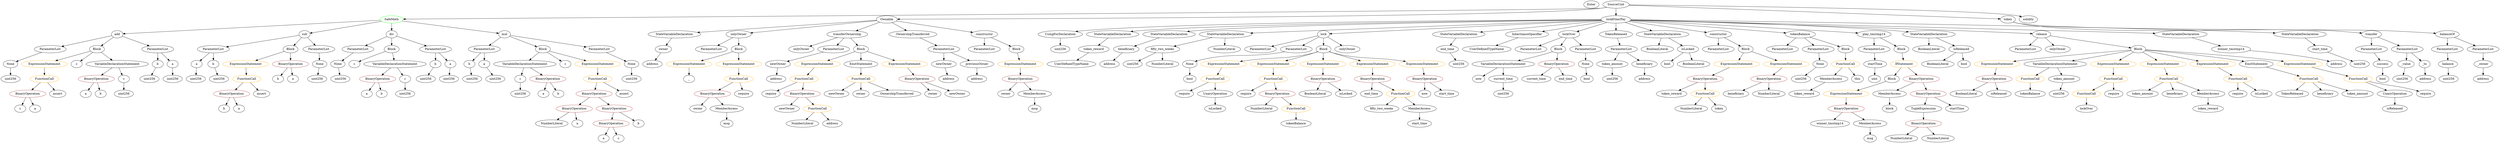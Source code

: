 strict digraph {
	graph [bb="0,0,10079,684"];
	node [label="\N"];
	Enter	[height=0.5,
		pos="6432.6,666",
		width=0.83628];
	TupleExpression_Unnamed	[color=black,
		height=0.5,
		label=TupleExpression,
		pos="7777.6,162",
		width=2.0422];
	BinaryOperation_Unnamed_18	[color=brown,
		height=0.5,
		label=BinaryOperation,
		pos="7777.6,90",
		width=1.9867];
	TupleExpression_Unnamed -> BinaryOperation_Unnamed_18	[pos="e,7777.6,108.1 7777.6,143.7 7777.6,136.41 7777.6,127.73 7777.6,119.54"];
	UsingForDeclaration_Unnamed	[color=black,
		height=0.5,
		label=UsingForDeclaration,
		pos="4334.6,522",
		width=2.4303];
	ElementaryTypeName_uint256_17	[color=black,
		height=0.5,
		label=uint256,
		pos="4334.6,450",
		width=1.0442];
	UsingForDeclaration_Unnamed -> ElementaryTypeName_uint256_17	[pos="e,4334.6,468.1 4334.6,503.7 4334.6,496.41 4334.6,487.73 4334.6,479.54"];
	ExpressionStatement_Unnamed_20	[color=orange,
		height=0.5,
		label=ExpressionStatement,
		pos="8094.6,378",
		width=2.458];
	BinaryOperation_Unnamed_25	[color=brown,
		height=0.5,
		label=BinaryOperation,
		pos="8061.6,306",
		width=1.9867];
	ExpressionStatement_Unnamed_20 -> BinaryOperation_Unnamed_25	[pos="e,8069.7,324.1 8086.4,359.7 8082.8,352.07 8078.5,342.92 8074.5,334.4"];
	NumberLiteral_Unnamed	[color=black,
		height=0.5,
		label=NumberLiteral,
		pos="2280.6,90",
		width=1.765];
	VariableDeclarationStatement_Unnamed	[color=black,
		height=0.5,
		label=VariableDeclarationStatement,
		pos="2177.6,378",
		width=3.3174];
	VariableDeclaration_c	[color=black,
		height=0.5,
		label=c,
		pos="2152.6,306",
		width=0.75];
	VariableDeclarationStatement_Unnamed -> VariableDeclaration_c	[pos="e,2158.5,323.62 2171.4,359.7 2168.7,352.04 2165.4,342.85 2162.3,334.3"];
	BinaryOperation_Unnamed	[color=brown,
		height=0.5,
		label=BinaryOperation,
		pos="2269.6,306",
		width=1.9867];
	VariableDeclarationStatement_Unnamed -> BinaryOperation_Unnamed	[pos="e,2247.8,323.55 2199.9,360.05 2211.6,351.13 2226.1,340.06 2238.9,330.34"];
	ParameterList_Unnamed_11	[color=black,
		height=0.5,
		label=ParameterList,
		pos="9575.6,450",
		width=1.7095];
	Parameter_success	[color=black,
		height=0.5,
		label=success,
		pos="9615.6,378",
		width=1.1135];
	ParameterList_Unnamed_11 -> Parameter_success	[pos="e,9606,395.79 9585.3,432.05 9589.8,424.14 9595.3,414.54 9600.3,405.69"];
	FunctionCall_Unnamed_16	[color=orange,
		height=0.5,
		label=FunctionCall,
		pos="8439.6,234",
		width=1.6125];
	Identifier_lockOver	[color=black,
		height=0.5,
		label=lockOver,
		pos="8439.6,162",
		width=1.2521];
	FunctionCall_Unnamed_16 -> Identifier_lockOver	[pos="e,8439.6,180.1 8439.6,215.7 8439.6,208.41 8439.6,199.73 8439.6,191.54"];
	ParameterList_Unnamed	[color=black,
		height=0.5,
		label=ParameterList,
		pos="2013.6,450",
		width=1.7095];
	Parameter_b	[color=black,
		height=0.5,
		label=b,
		pos="1941.6,378",
		width=0.75];
	ParameterList_Unnamed -> Parameter_b	[pos="e,1956.1,393.11 1996.5,432.41 1986.9,423.06 1974.8,411.26 1964.4,401.13"];
	Parameter_a	[color=black,
		height=0.5,
		label=a,
		pos="2013.6,378",
		width=0.75];
	ParameterList_Unnamed -> Parameter_a	[pos="e,2013.6,396.1 2013.6,431.7 2013.6,424.41 2013.6,415.73 2013.6,407.54"];
	ParameterList_Unnamed_13	[color=black,
		height=0.5,
		label=ParameterList,
		pos="4027.6,450",
		width=1.7095];
	IfStatement_Unnamed	[color=orange,
		height=0.5,
		label=IfStatement,
		pos="7715.6,378",
		width=1.4739];
	Block_Unnamed_10	[color=black,
		height=0.5,
		label=Block,
		pos="7671.6,306",
		width=0.90558];
	IfStatement_Unnamed -> Block_Unnamed_10	[pos="e,7681.8,323.31 7704.9,360.05 7699.8,351.94 7693.6,342.04 7687.9,333.01"];
	BinaryOperation_Unnamed_16	[color=brown,
		height=0.5,
		label=BinaryOperation,
		pos="7793.6,306",
		width=1.9867];
	IfStatement_Unnamed -> BinaryOperation_Unnamed_16	[pos="e,7775.1,323.63 7733.7,360.76 7743.5,351.97 7755.8,340.93 7766.7,331.14"];
	ElementaryTypeName_bool	[color=black,
		height=0.5,
		label=bool,
		pos="9615.6,306",
		width=0.76697];
	Parameter_success -> ElementaryTypeName_bool	[pos="e,9615.6,324.1 9615.6,359.7 9615.6,352.41 9615.6,343.73 9615.6,335.54"];
	Identifier_newOwner	[color=black,
		height=0.5,
		label=newOwner,
		pos="3242.6,162",
		width=1.4046];
	ParameterList_Unnamed_3	[color=black,
		height=0.5,
		label=ParameterList,
		pos="1459.6,450",
		width=1.7095];
	Parameter_None_1	[color=black,
		height=0.5,
		label=None,
		pos="1383.6,378",
		width=0.85014];
	ParameterList_Unnamed_3 -> Parameter_None_1	[pos="e,1399.7,393.8 1441.6,432.41 1431.5,423.16 1418.9,411.51 1408,401.45"];
	Parameter_startTime	[color=black,
		height=0.5,
		label=startTime,
		pos="7598.6,378",
		width=1.266];
	ElementaryTypeName_uint	[color=black,
		height=0.5,
		label=uint,
		pos="7593.6,306",
		width=0.75];
	Parameter_startTime -> ElementaryTypeName_uint	[pos="e,7594.8,324.1 7597.4,359.7 7596.8,352.41 7596.2,343.73 7595.6,335.54"];
	ExpressionStatement_Unnamed_1	[color=orange,
		height=0.5,
		label=ExpressionStatement,
		pos="1006.6,378",
		width=2.458];
	FunctionCall_Unnamed_1	[color=orange,
		height=0.5,
		label=FunctionCall,
		pos="1007.6,306",
		width=1.6125];
	ExpressionStatement_Unnamed_1 -> FunctionCall_Unnamed_1	[pos="e,1007.3,324.1 1006.8,359.7 1006.9,352.41 1007.1,343.73 1007.2,335.54"];
	ElementaryTypeName_uint256_6	[color=black,
		height=0.5,
		label=uint256,
		pos="1390.6,306",
		width=1.0442];
	ExpressionStatement_Unnamed_11	[color=orange,
		height=0.5,
		label=ExpressionStatement,
		pos="4986.6,378",
		width=2.458];
	FunctionCall_Unnamed_9	[color=orange,
		height=0.5,
		label=FunctionCall,
		pos="4943.6,306",
		width=1.6125];
	ExpressionStatement_Unnamed_11 -> FunctionCall_Unnamed_9	[pos="e,4954.1,324.1 4976,359.7 4971.2,351.9 4965.4,342.51 4960.1,333.83"];
	ExpressionStatement_Unnamed_10	[color=orange,
		height=0.5,
		label=ExpressionStatement,
		pos="7460.6,234",
		width=2.458];
	Block_Unnamed_10 -> ExpressionStatement_Unnamed_10	[pos="e,7509.7,249.27 7646.4,294.42 7640.9,292.21 7635.1,289.96 7629.6,288 7593.7,275.13 7552.9,262.3 7520.4,252.48"];
	ElementaryTypeName_address	[color=black,
		height=0.5,
		label=address,
		pos="10018,306",
		width=1.0996];
	Identifier_fifty_two_weeks	[color=black,
		height=0.5,
		label=fifty_two_weeks,
		pos="5618.6,162",
		width=2.0145];
	ParameterList_Unnamed_4	[color=black,
		height=0.5,
		label=ParameterList,
		pos="873.59,450",
		width=1.7095];
	Parameter_a_2	[color=black,
		height=0.5,
		label=a,
		pos="800.59,378",
		width=0.75];
	ParameterList_Unnamed_4 -> Parameter_a_2	[pos="e,815.3,393.11 856.29,432.41 846.44,422.97 833.99,411.03 823.36,400.83"];
	Parameter_b_2	[color=black,
		height=0.5,
		label=b,
		pos="873.59,378",
		width=0.75];
	ParameterList_Unnamed_4 -> Parameter_b_2	[pos="e,873.59,396.1 873.59,431.7 873.59,424.41 873.59,415.73 873.59,407.54"];
	Identifier_a_6	[color=black,
		height=0.5,
		label=a,
		pos="330.59,234",
		width=0.75];
	StateVariableDeclaration_Unnamed_1	[color=black,
		height=0.5,
		label=StateVariableDeclaration,
		pos="4541.6,522",
		width=2.8184];
	VariableDeclaration_token_reward	[color=black,
		height=0.5,
		label=token_reward,
		pos="4459.6,450",
		width=1.7095];
	StateVariableDeclaration_Unnamed_1 -> VariableDeclaration_token_reward	[pos="e,4479,467.55 4521.7,504.05 4511.5,495.31 4498.8,484.49 4487.6,474.9"];
	FunctionCall_Unnamed_4	[color=orange,
		height=0.5,
		label=FunctionCall,
		pos="3298.6,306",
		width=1.6125];
	Identifier_require_1	[color=black,
		height=0.5,
		label=require,
		pos="3157.6,234",
		width=1.0026];
	FunctionCall_Unnamed_4 -> Identifier_require_1	[pos="e,3182.3,247.26 3268.7,290.15 3246.4,279.09 3215.9,263.94 3192.5,252.32"];
	BinaryOperation_Unnamed_12	[color=brown,
		height=0.5,
		label=BinaryOperation,
		pos="3283.6,234",
		width=1.9867];
	FunctionCall_Unnamed_4 -> BinaryOperation_Unnamed_12	[pos="e,3287.3,252.1 3294.9,287.7 3293.3,280.32 3291.4,271.52 3289.6,263.25"];
	ParameterList_Unnamed_18	[color=black,
		height=0.5,
		label=ParameterList,
		pos="7223.6,450",
		width=1.7095];
	VariableDeclaration_owner	[color=black,
		height=0.5,
		label=owner,
		pos="2770.6,450",
		width=0.93331];
	ElementaryTypeName_address_2	[color=black,
		height=0.5,
		label=address,
		pos="2699.6,378",
		width=1.0996];
	VariableDeclaration_owner -> ElementaryTypeName_address_2	[pos="e,2715.7,394.89 2755.2,433.81 2746,424.74 2734.1,413.01 2723.7,402.74"];
	Identifier_require_2	[color=black,
		height=0.5,
		label=require,
		pos="4814.6,234",
		width=1.0026];
	BinaryOperation_Unnamed_11	[color=brown,
		height=0.5,
		label=BinaryOperation,
		pos="2928.6,234",
		width=1.9867];
	Identifier_owner_1	[color=black,
		height=0.5,
		label=owner,
		pos="2868.6,162",
		width=0.93331];
	BinaryOperation_Unnamed_11 -> Identifier_owner_1	[pos="e,2882.2,178.83 2914.1,216.05 2906.7,207.47 2897.6,196.89 2889.5,187.44"];
	MemberAccess_Unnamed_1	[color=black,
		height=0.5,
		label=MemberAccess,
		pos="2989.6,162",
		width=1.9174];
	BinaryOperation_Unnamed_11 -> MemberAccess_Unnamed_1	[pos="e,2975,179.79 2943.4,216.05 2950.6,207.71 2959.5,197.49 2967.6,188.25"];
	BinaryOperation_Unnamed_9	[color=brown,
		height=0.5,
		label=BinaryOperation,
		pos="99.591,234",
		width=1.9867];
	Identifier_c_3	[color=black,
		height=0.5,
		label=c,
		pos="63.591,162",
		width=0.75];
	BinaryOperation_Unnamed_9 -> Identifier_c_3	[pos="e,71.894,179.14 90.692,215.7 86.607,207.75 81.672,198.16 77.139,189.34"];
	Identifier_a_7	[color=black,
		height=0.5,
		label=a,
		pos="135.59,162",
		width=0.75];
	BinaryOperation_Unnamed_9 -> Identifier_a_7	[pos="e,127.29,179.14 108.49,215.7 112.58,207.75 117.51,198.16 122.04,189.34"];
	StateVariableDeclaration_Unnamed	[color=black,
		height=0.5,
		label=StateVariableDeclaration,
		pos="2842.6,522",
		width=2.8184];
	StateVariableDeclaration_Unnamed -> VariableDeclaration_owner	[pos="e,2786.4,466.36 2825.2,504.05 2815.9,495.08 2804.4,483.92 2794.4,474.15"];
	BinaryOperation_Unnamed_14	[color=brown,
		height=0.5,
		label=BinaryOperation,
		pos="6889.6,306",
		width=1.9867];
	Identifier_token_reward	[color=black,
		height=0.5,
		label=token_reward,
		pos="6751.6,234",
		width=1.7095];
	BinaryOperation_Unnamed_14 -> Identifier_token_reward	[pos="e,6781.2,250.01 6859,289.46 6839,279.36 6812.9,266.07 6791.3,255.16"];
	FunctionCall_Unnamed_7	[color=orange,
		height=0.5,
		label=FunctionCall,
		pos="6889.6,234",
		width=1.6125];
	BinaryOperation_Unnamed_14 -> FunctionCall_Unnamed_7	[pos="e,6889.6,252.1 6889.6,287.7 6889.6,280.41 6889.6,271.73 6889.6,263.54"];
	Identifier_TokenReleased	[color=black,
		height=0.5,
		label=TokenReleased,
		pos="9293.6,234",
		width=1.8897];
	BinaryOperation_Unnamed_6	[color=brown,
		height=0.5,
		label=BinaryOperation,
		pos="946.59,234",
		width=1.9867];
	Identifier_b_3	[color=black,
		height=0.5,
		label=b,
		pos="910.59,162",
		width=0.75];
	BinaryOperation_Unnamed_6 -> Identifier_b_3	[pos="e,918.89,179.14 937.69,215.7 933.61,207.75 928.67,198.16 924.14,189.34"];
	Identifier_a_4	[color=black,
		height=0.5,
		label=a,
		pos="982.59,162",
		width=0.75];
	BinaryOperation_Unnamed_6 -> Identifier_a_4	[pos="e,974.29,179.14 955.49,215.7 959.58,207.75 964.51,198.16 969.04,189.34"];
	ExpressionStatement_Unnamed_12	[color=orange,
		height=0.5,
		label=ExpressionStatement,
		pos="5181.6,378",
		width=2.458];
	FunctionCall_Unnamed_10	[color=orange,
		height=0.5,
		label=FunctionCall,
		pos="5181.6,306",
		width=1.6125];
	ExpressionStatement_Unnamed_12 -> FunctionCall_Unnamed_10	[pos="e,5181.6,324.1 5181.6,359.7 5181.6,352.41 5181.6,343.73 5181.6,335.54"];
	VariableDeclaration_start_time	[color=black,
		height=0.5,
		label=start_time,
		pos="9367.6,450",
		width=1.3076];
	ElementaryTypeName_uint256_18	[color=black,
		height=0.5,
		label=uint256,
		pos="9519.6,378",
		width=1.0442];
	VariableDeclaration_start_time -> ElementaryTypeName_uint256_18	[pos="e,9493.4,391.05 9396.9,435.5 9421.5,424.19 9456.7,407.98 9483.1,395.82"];
	ElementaryTypeName_address_1	[color=black,
		height=0.5,
		label=address,
		pos="9793.6,306",
		width=1.0996];
	Identifier_c_2	[color=black,
		height=0.5,
		label=c,
		pos="1459.6,378",
		width=0.75];
	FunctionCall_Unnamed_1 -> BinaryOperation_Unnamed_6	[pos="e,961.37,251.96 993.13,288.41 985.87,280.08 976.91,269.8 968.8,260.49"];
	Identifier_assert_1	[color=black,
		height=0.5,
		label=assert,
		pos="1068.6,234",
		width=0.89172];
	FunctionCall_Unnamed_1 -> Identifier_assert_1	[pos="e,1055.1,250.51 1022,288.41 1029.7,279.62 1039.3,268.66 1047.7,258.96"];
	BooleanLiteral_Unnamed_5	[color=black,
		height=0.5,
		label=BooleanLiteral,
		pos="7949.6,234",
		width=1.7788];
	BinaryOperation_Unnamed_2	[color=brown,
		height=0.5,
		label=BinaryOperation,
		pos="2378.6,162",
		width=1.9867];
	BinaryOperation_Unnamed_2 -> NumberLiteral_Unnamed	[pos="e,2303.2,107.15 2355.9,144.76 2342.9,135.49 2326.4,123.71 2312.2,113.55"];
	Identifier_a_1	[color=black,
		height=0.5,
		label=a,
		pos="2389.6,90",
		width=0.75];
	BinaryOperation_Unnamed_2 -> Identifier_a_1	[pos="e,2386.9,108.1 2381.3,143.7 2382.5,136.32 2383.9,127.52 2385.2,119.25"];
	Identifier_newOwner_1	[color=black,
		height=0.5,
		label=newOwner,
		pos="3423.6,234",
		width=1.4046];
	ElementaryTypeName_bool_1	[color=black,
		height=0.5,
		label=bool,
		pos="6756.6,378",
		width=0.76697];
	Identifier_now	[color=black,
		height=0.5,
		label=now,
		pos="5801.6,234",
		width=0.75];
	ElementaryTypeName_uint256_3	[color=black,
		height=0.5,
		label=uint256,
		pos="2152.6,234",
		width=1.0442];
	VariableDeclaration_c -> ElementaryTypeName_uint256_3	[pos="e,2152.6,252.1 2152.6,287.7 2152.6,280.41 2152.6,271.73 2152.6,263.54"];
	ParameterList_Unnamed_7	[color=black,
		height=0.5,
		label=ParameterList,
		pos="198.59,450",
		width=1.7095];
	Parameter_None_3	[color=black,
		height=0.5,
		label=None,
		pos="37.591,378",
		width=0.85014];
	ParameterList_Unnamed_7 -> Parameter_None_3	[pos="e,61.499,389.39 165.23,434.5 137.91,422.62 99.405,405.88 71.844,393.89"];
	NumberLiteral_Unnamed_1	[color=black,
		height=0.5,
		label=NumberLiteral,
		pos="3309.6,90",
		width=1.765];
	VariableDeclarationStatement_Unnamed_3	[color=black,
		height=0.5,
		label=VariableDeclarationStatement,
		pos="6085.6,378",
		width=3.3174];
	Identifier_now_1	[color=black,
		height=0.5,
		label=now,
		pos="5983.6,306",
		width=0.75];
	VariableDeclarationStatement_Unnamed_3 -> Identifier_now_1	[pos="e,6002,319.62 6060.9,360.05 6045.9,349.73 6026.6,336.53 6011.1,325.88"];
	VariableDeclaration_current_time	[color=black,
		height=0.5,
		label=current_time,
		pos="6085.6,306",
		width=1.5848];
	VariableDeclarationStatement_Unnamed_3 -> VariableDeclaration_current_time	[pos="e,6085.6,324.1 6085.6,359.7 6085.6,352.41 6085.6,343.73 6085.6,335.54"];
	Identifier_isReleased_1	[color=black,
		height=0.5,
		label=isReleased,
		pos="8081.6,234",
		width=1.3907];
	ParameterList_Unnamed_19	[color=black,
		height=0.5,
		label=ParameterList,
		pos="7364.6,450",
		width=1.7095];
	Parameter_None_4	[color=black,
		height=0.5,
		label=None,
		pos="7369.6,378",
		width=0.85014];
	ParameterList_Unnamed_19 -> Parameter_None_4	[pos="e,7368.4,396.1 7365.8,431.7 7366.3,424.41 7367,415.73 7367.6,407.54"];
	Identifier_a	[color=black,
		height=0.5,
		label=a,
		pos="2252.6,234",
		width=0.75];
	Parameter_None_5	[color=black,
		height=0.5,
		label=None,
		pos="4849.6,378",
		width=0.85014];
	ElementaryTypeName_bool_3	[color=black,
		height=0.5,
		label=bool,
		pos="4839.6,306",
		width=0.76697];
	Parameter_None_5 -> ElementaryTypeName_bool_3	[pos="e,4842,324.1 4847.1,359.7 4846.1,352.32 4844.8,343.52 4843.6,335.25"];
	BinaryOperation_Unnamed_10	[color=brown,
		height=0.5,
		label=BinaryOperation,
		pos="4163.6,306",
		width=1.9867];
	Identifier_owner	[color=black,
		height=0.5,
		label=owner,
		pos="4103.6,234",
		width=0.93331];
	BinaryOperation_Unnamed_10 -> Identifier_owner	[pos="e,4117.2,250.83 4149.1,288.05 4141.7,279.47 4132.6,268.89 4124.5,259.44"];
	MemberAccess_Unnamed	[color=black,
		height=0.5,
		label=MemberAccess,
		pos="4224.6,234",
		width=1.9174];
	BinaryOperation_Unnamed_10 -> MemberAccess_Unnamed	[pos="e,4210,251.79 4178.4,288.05 4185.6,279.71 4194.5,269.49 4202.6,260.25"];
	ElementaryTypeName_uint256_7	[color=black,
		height=0.5,
		label=uint256,
		pos="1656.6,234",
		width=1.0442];
	ModifierDefinition_onlyOwner	[color=black,
		height=0.5,
		label=onlyOwner,
		pos="3040.6,522",
		width=1.4323];
	ParameterList_Unnamed_14	[color=black,
		height=0.5,
		label=ParameterList,
		pos="2928.6,450",
		width=1.7095];
	ModifierDefinition_onlyOwner -> ParameterList_Unnamed_14	[pos="e,2953.6,466.64 3016.3,505.81 3000.8,496.13 2980.5,483.43 2963.3,472.7"];
	Block_Unnamed_5	[color=black,
		height=0.5,
		label=Block,
		pos="3040.6,450",
		width=0.90558];
	ModifierDefinition_onlyOwner -> Block_Unnamed_5	[pos="e,3040.6,468.1 3040.6,503.7 3040.6,496.41 3040.6,487.73 3040.6,479.54"];
	BinaryOperation_Unnamed -> Identifier_a	[pos="e,2256.7,252.1 2265.4,287.7 2263.6,280.32 2261.5,271.52 2259.5,263.25"];
	Identifier_b	[color=black,
		height=0.5,
		label=b,
		pos="2324.6,234",
		width=0.75];
	BinaryOperation_Unnamed -> Identifier_b	[pos="e,2312.5,250.36 2282.9,288.05 2289.7,279.44 2298,268.81 2305.5,259.33"];
	VariableDeclaration_token_amount	[color=black,
		height=0.5,
		label=token_amount,
		pos="6526.6,378",
		width=1.765];
	ElementaryTypeName_uint256_21	[color=black,
		height=0.5,
		label=uint256,
		pos="6526.6,306",
		width=1.0442];
	VariableDeclaration_token_amount -> ElementaryTypeName_uint256_21	[pos="e,6526.6,324.1 6526.6,359.7 6526.6,352.41 6526.6,343.73 6526.6,335.54"];
	FunctionCall_Unnamed_5	[color=orange,
		height=0.5,
		label=FunctionCall,
		pos="3369.6,162",
		width=1.6125];
	FunctionCall_Unnamed_5 -> NumberLiteral_Unnamed_1	[pos="e,3324.1,107.96 3355.4,144.41 3348.2,136.08 3339.4,125.8 3331.4,116.49"];
	ElementaryTypeName_address_6	[color=black,
		height=0.5,
		label=address,
		pos="3430.6,90",
		width=1.0996];
	FunctionCall_Unnamed_5 -> ElementaryTypeName_address_6	[pos="e,3416.7,106.99 3384,144.41 3391.6,135.74 3401,124.97 3409.3,115.38"];
	ElementaryTypeName_uint256_16	[color=black,
		height=0.5,
		label=uint256,
		pos="9698.6,306",
		width=1.0442];
	VariableDeclaration_newOwner	[color=black,
		height=0.5,
		label=newOwner,
		pos="3853.6,378",
		width=1.4046];
	ElementaryTypeName_address_4	[color=black,
		height=0.5,
		label=address,
		pos="3872.6,306",
		width=1.0996];
	VariableDeclaration_newOwner -> ElementaryTypeName_address_4	[pos="e,3867.9,324.1 3858.3,359.7 3860.3,352.24 3862.7,343.32 3865,334.97"];
	UnaryOperation_Unnamed_1	[color=black,
		height=0.5,
		label=UnaryOperation,
		pos="9715.6,234",
		width=1.9452];
	Identifier_isReleased	[color=black,
		height=0.5,
		label=isReleased,
		pos="9715.6,162",
		width=1.3907];
	UnaryOperation_Unnamed_1 -> Identifier_isReleased	[pos="e,9715.6,180.1 9715.6,215.7 9715.6,208.41 9715.6,199.73 9715.6,191.54"];
	ContractDefinition_SafeMath	[color=green,
		height=0.5,
		label=SafeMath,
		pos="1588.6,594",
		width=1.2798];
	FunctionDefinition_add	[color=black,
		height=0.5,
		label=add,
		pos="471.59,522",
		width=0.75];
	ContractDefinition_SafeMath -> FunctionDefinition_add	[pos="e,498.58,524.69 1543.1,590.15 1360,578.67 679.11,536 509.86,525.4"];
	FunctionDefinition_sub	[color=black,
		height=0.5,
		label=sub,
		pos="1242.6,522",
		width=0.75];
	ContractDefinition_SafeMath -> FunctionDefinition_sub	[pos="e,1268,528.15 1548.2,584.83 1480.3,571.09 1344.1,543.54 1279,530.36"];
	FunctionDefinition_div	[color=black,
		height=0.5,
		label=div,
		pos="1588.6,522",
		width=0.75];
	ContractDefinition_SafeMath -> FunctionDefinition_div	[pos="e,1588.6,540.1 1588.6,575.7 1588.6,568.41 1588.6,559.73 1588.6,551.54"];
	FunctionDefinition_mul	[color=black,
		height=0.5,
		label=mul,
		pos="2177.6,522",
		width=0.75];
	ContractDefinition_SafeMath -> FunctionDefinition_mul	[pos="e,2150.9,526.17 1632.4,587.8 1743.5,574.59 2035.2,539.92 2139.7,527.51"];
	VariableDeclarationStatement_Unnamed_1	[color=black,
		height=0.5,
		label=VariableDeclarationStatement,
		pos="1623.6,378",
		width=3.3174];
	BinaryOperation_Unnamed_5	[color=brown,
		height=0.5,
		label=BinaryOperation,
		pos="1539.6,306",
		width=1.9867];
	VariableDeclarationStatement_Unnamed_1 -> BinaryOperation_Unnamed_5	[pos="e,1559.4,323.55 1603.3,360.05 1592.8,351.31 1579.8,340.49 1568.3,330.9"];
	VariableDeclaration_c_1	[color=black,
		height=0.5,
		label=c,
		pos="1656.6,306",
		width=0.75];
	VariableDeclarationStatement_Unnamed_1 -> VariableDeclaration_c_1	[pos="e,1648.8,323.62 1631.7,359.7 1635.4,351.95 1639.8,342.64 1643.9,334.02"];
	Identifier_msg_1	[color=black,
		height=0.5,
		label=msg,
		pos="2989.6,90",
		width=0.75];
	StateVariableDeclaration_Unnamed_2	[color=black,
		height=0.5,
		label=StateVariableDeclaration,
		pos="4762.6,522",
		width=2.8184];
	VariableDeclaration_beneficiary	[color=black,
		height=0.5,
		label=beneficiary,
		pos="4591.6,450",
		width=1.4184];
	StateVariableDeclaration_Unnamed_2 -> VariableDeclaration_beneficiary	[pos="e,4624,464.28 4723.4,504.94 4696.8,494.07 4661.7,479.72 4634.5,468.55"];
	VariableDeclarationStatement_Unnamed_4	[color=black,
		height=0.5,
		label=VariableDeclarationStatement,
		pos="8320.6,378",
		width=3.3174];
	FunctionCall_Unnamed_17	[color=orange,
		height=0.5,
		label=FunctionCall,
		pos="8209.6,306",
		width=1.6125];
	VariableDeclarationStatement_Unnamed_4 -> FunctionCall_Unnamed_17	[pos="e,8234.3,322.59 8293.7,360.05 8278.7,350.61 8259.9,338.74 8243.9,328.63"];
	VariableDeclaration_token_amount_1	[color=black,
		height=0.5,
		label=token_amount,
		pos="8349.6,306",
		width=1.765];
	VariableDeclarationStatement_Unnamed_4 -> VariableDeclaration_token_amount_1	[pos="e,8342.5,324.1 8327.8,359.7 8330.9,352.15 8334.6,343.12 8338.1,334.68"];
	Identifier_a_3	[color=black,
		height=0.5,
		label=a,
		pos="1484.6,234",
		width=0.75];
	BinaryOperation_Unnamed_5 -> Identifier_a_3	[pos="e,1496.7,250.36 1526.3,288.05 1519.5,279.44 1511.2,268.81 1503.7,259.33"];
	Identifier_b_2	[color=black,
		height=0.5,
		label=b,
		pos="1556.6,234",
		width=0.75];
	BinaryOperation_Unnamed_5 -> Identifier_b_2	[pos="e,1552.4,252.1 1543.8,287.7 1545.6,280.32 1547.7,271.52 1549.7,263.25"];
	FunctionCall_Unnamed_6	[color=orange,
		height=0.5,
		label=FunctionCall,
		pos="3525.6,306",
		width=1.6125];
	FunctionCall_Unnamed_6 -> Identifier_newOwner_1	[pos="e,3445.9,250.34 3502.4,289.12 3488.4,279.5 3470.4,267.1 3455.1,256.59"];
	Identifier_owner_2	[color=black,
		height=0.5,
		label=owner,
		pos="3525.6,234",
		width=0.93331];
	FunctionCall_Unnamed_6 -> Identifier_owner_2	[pos="e,3525.6,252.1 3525.6,287.7 3525.6,280.41 3525.6,271.73 3525.6,263.54"];
	Identifier_OwnershipTransferred	[color=black,
		height=0.5,
		label=OwnershipTransferred,
		pos="3671.6,234",
		width=2.6243];
	FunctionCall_Unnamed_6 -> Identifier_OwnershipTransferred	[pos="e,3637.7,251.24 3556.2,290.33 3576.9,280.42 3604.5,267.18 3627.5,256.14"];
	ParameterList_Unnamed_23	[color=black,
		height=0.5,
		label=ParameterList,
		pos="6190.6,450",
		width=1.7095];
	ParameterList_Unnamed_17	[color=black,
		height=0.5,
		label=ParameterList,
		pos="6951.6,450",
		width=1.7095];
	BooleanLiteral_Unnamed_3	[color=black,
		height=0.5,
		label=BooleanLiteral,
		pos="7820.6,450",
		width=1.7788];
	ContractDefinition_Ownable	[color=black,
		height=0.5,
		label=Ownable,
		pos="3689.6,594",
		width=1.2105];
	ContractDefinition_Ownable -> StateVariableDeclaration_Unnamed	[pos="e,2922.2,533.55 3646.3,590.51 3535.3,583.96 3231.7,565.04 2979.6,540 2964.6,538.51 2948.8,536.73 2933.3,534.89"];
	ContractDefinition_Ownable -> ModifierDefinition_onlyOwner	[pos="e,3089.2,528.24 3648,588.51 3536.5,576.49 3230.7,543.5 3100.5,529.46"];
	FunctionDefinition_transferOwnership	[color=black,
		height=0.5,
		label=transferOwnership,
		pos="3469.6,522",
		width=2.1947];
	ContractDefinition_Ownable -> FunctionDefinition_transferOwnership	[pos="e,3514.2,537.19 3655.7,582.22 3620.9,571.15 3566.2,553.75 3525.1,540.67"];
	EventDefinition_OwnershipTransferred	[color=black,
		height=0.5,
		label=OwnershipTransferred,
		pos="3771.6,522",
		width=2.6243];
	ContractDefinition_Ownable -> EventDefinition_OwnershipTransferred	[pos="e,3751.7,539.96 3707.8,577.46 3718.2,568.61 3731.4,557.31 3743.1,547.3"];
	FunctionDefinition_constructor	[color=black,
		height=0.5,
		label=constructor,
		pos="4027.6,522",
		width=1.4877];
	ContractDefinition_Ownable -> FunctionDefinition_constructor	[pos="e,3982.8,532.28 3728,585.04 3787.7,572.68 3902.9,548.83 3971.7,534.57"];
	Identifier_assert_2	[color=black,
		height=0.5,
		label=assert,
		pos="221.59,234",
		width=0.89172];
	NumberLiteral_Unnamed_6	[color=black,
		height=0.5,
		label=NumberLiteral,
		pos="7690.6,18",
		width=1.765];
	MemberAccess_Unnamed_2	[color=black,
		height=0.5,
		label=MemberAccess,
		pos="7405.6,306",
		width=1.9174];
	Identifier_token_reward_1	[color=black,
		height=0.5,
		label=token_reward,
		pos="7292.6,234",
		width=1.7095];
	MemberAccess_Unnamed_2 -> Identifier_token_reward_1	[pos="e,7318,250.74 7379.7,288.94 7364.2,279.36 7344.4,267.06 7327.5,256.63"];
	ExpressionStatement_Unnamed_6	[color=orange,
		height=0.5,
		label=ExpressionStatement,
		pos="3354.6,378",
		width=2.458];
	ExpressionStatement_Unnamed_6 -> FunctionCall_Unnamed_4	[pos="e,3312,323.79 3341,360.05 3334.4,351.8 3326.4,341.7 3319,332.54"];
	BooleanLiteral_Unnamed_1	[color=black,
		height=0.5,
		label=BooleanLiteral,
		pos="6699.6,450",
		width=1.7788];
	StateVariableDeclaration_Unnamed_7	[color=black,
		height=0.5,
		label=StateVariableDeclaration,
		pos="4983.6,522",
		width=2.8184];
	VariableDeclaration_fifty_two_weeks	[color=black,
		height=0.5,
		label=fifty_two_weeks,
		pos="4737.6,450",
		width=2.0145];
	StateVariableDeclaration_Unnamed_7 -> VariableDeclaration_fifty_two_weeks	[pos="e,4783.9,464.17 4931.4,506.15 4891.4,494.76 4836.1,479.04 4794.9,467.29"];
	NumberLiteral_Unnamed_3	[color=black,
		height=0.5,
		label=NumberLiteral,
		pos="4981.6,450",
		width=1.765];
	StateVariableDeclaration_Unnamed_7 -> NumberLiteral_Unnamed_3	[pos="e,4982.1,468.1 4983.1,503.7 4982.9,496.41 4982.6,487.73 4982.4,479.54"];
	ElementaryTypeName_address_7	[color=black,
		height=0.5,
		label=address,
		pos="4523.6,378",
		width=1.0996];
	ExpressionStatement_Unnamed_5	[color=orange,
		height=0.5,
		label=ExpressionStatement,
		pos="2845.6,378",
		width=2.458];
	Identifier__	[color=black,
		height=0.5,
		label=_,
		pos="2845.6,306",
		width=0.75];
	ExpressionStatement_Unnamed_5 -> Identifier__	[pos="e,2845.6,324.1 2845.6,359.7 2845.6,352.41 2845.6,343.73 2845.6,335.54"];
	ElementaryTypeName_uint256_11	[color=black,
		height=0.5,
		label=uint256,
		pos="707.59,306",
		width=1.0442];
	ElementaryTypeName_uint256_20	[color=black,
		height=0.5,
		label=uint256,
		pos="4618.6,378",
		width=1.0442];
	VariableDeclaration_fifty_two_weeks -> ElementaryTypeName_uint256_20	[pos="e,4641.8,392.63 4710.3,432.94 4692.8,422.66 4670,409.25 4651.5,398.37"];
	NumberLiteral_Unnamed_2	[color=black,
		height=0.5,
		label=NumberLiteral,
		pos="4737.6,378",
		width=1.765];
	VariableDeclaration_fifty_two_weeks -> NumberLiteral_Unnamed_2	[pos="e,4737.6,396.1 4737.6,431.7 4737.6,424.41 4737.6,415.73 4737.6,407.54"];
	ModifierInvocation_onlyOwner	[color=black,
		height=0.5,
		label=onlyOwner,
		pos="3282.6,450",
		width=1.4323];
	BooleanLiteral_Unnamed	[color=black,
		height=0.5,
		label=BooleanLiteral,
		pos="6866.6,378",
		width=1.7788];
	BinaryOperation_Unnamed_7	[color=brown,
		height=0.5,
		label=BinaryOperation,
		pos="1184.6,378",
		width=1.9867];
	Identifier_b_4	[color=black,
		height=0.5,
		label=b,
		pos="1123.6,306",
		width=0.75];
	BinaryOperation_Unnamed_7 -> Identifier_b_4	[pos="e,1136.6,321.89 1169.8,360.05 1162,351.13 1152.4,340.06 1143.9,330.33"];
	Identifier_a_5	[color=black,
		height=0.5,
		label=a,
		pos="1195.6,306",
		width=0.75];
	BinaryOperation_Unnamed_7 -> Identifier_a_5	[pos="e,1192.9,324.1 1187.3,359.7 1188.5,352.32 1189.9,343.52 1191.2,335.25"];
	NumberLiteral_Unnamed_4	[color=black,
		height=0.5,
		label=NumberLiteral,
		pos="6832.6,162",
		width=1.765];
	FunctionCall_Unnamed_7 -> NumberLiteral_Unnamed_4	[pos="e,6846.3,179.79 6875.8,216.05 6869.1,207.8 6860.8,197.7 6853.4,188.54"];
	Identifier_token	[color=black,
		height=0.5,
		label=token,
		pos="6945.6,162",
		width=0.864];
	FunctionCall_Unnamed_7 -> Identifier_token	[pos="e,6932.9,178.83 6903.1,216.05 6909.9,207.56 6918.3,197.11 6925.8,187.73"];
	ElementaryTypeName_address_8	[color=black,
		height=0.5,
		label=address,
		pos="6659.6,306",
		width=1.0996];
	MemberAccess_Unnamed_3	[color=black,
		height=0.5,
		label=MemberAccess,
		pos="7636.6,234",
		width=1.9174];
	Identifier_block	[color=black,
		height=0.5,
		label=block,
		pos="7636.6,162",
		width=0.87786];
	MemberAccess_Unnamed_3 -> Identifier_block	[pos="e,7636.6,180.1 7636.6,215.7 7636.6,208.41 7636.6,199.73 7636.6,191.54"];
	Identifier_require_3	[color=black,
		height=0.5,
		label=require,
		pos="5062.6,234",
		width=1.0026];
	VariableDeclaration_isLocked	[color=black,
		height=0.5,
		label=isLocked,
		pos="6826.6,450",
		width=1.2521];
	VariableDeclaration_isLocked -> ElementaryTypeName_bool_1	[pos="e,6771.3,393.72 6810.4,432.76 6801.1,423.55 6789.5,411.87 6779.3,401.76"];
	VariableDeclaration_isLocked -> BooleanLiteral_Unnamed	[pos="e,6856.7,396.28 6836.3,432.05 6840.7,424.26 6846.1,414.82 6851.1,406.08"];
	ParameterList_Unnamed_9	[color=black,
		height=0.5,
		label=ParameterList,
		pos="9876.6,450",
		width=1.7095];
	Parameter_balance	[color=black,
		height=0.5,
		label=balance,
		pos="9882.6,378",
		width=1.0719];
	ParameterList_Unnamed_9 -> Parameter_balance	[pos="e,9881.1,396.1 9878.1,431.7 9878.7,424.41 9879.4,415.73 9880.1,407.54"];
	Parameter_b_3	[color=black,
		height=0.5,
		label=b,
		pos="635.59,378",
		width=0.75];
	ElementaryTypeName_uint256_12	[color=black,
		height=0.5,
		label=uint256,
		pos="614.59,306",
		width=1.0442];
	Parameter_b_3 -> ElementaryTypeName_uint256_12	[pos="e,619.77,324.28 630.51,360.05 628.27,352.6 625.58,343.64 623.06,335.22"];
	BinaryOperation_Unnamed_18 -> NumberLiteral_Unnamed_6	[pos="e,7711.1,35.47 7757,72.411 7745.9,63.519 7732.1,52.411 7720,42.631"];
	NumberLiteral_Unnamed_7	[color=black,
		height=0.5,
		label=NumberLiteral,
		pos="7835.6,18",
		width=1.765];
	BinaryOperation_Unnamed_18 -> NumberLiteral_Unnamed_7	[pos="e,7821.7,35.789 7791.6,72.055 7798.5,63.801 7806.8,53.701 7814.4,44.538"];
	ExpressionStatement_Unnamed_15	[color=orange,
		height=0.5,
		label=ExpressionStatement,
		pos="5376.6,378",
		width=2.458];
	BinaryOperation_Unnamed_23	[color=brown,
		height=0.5,
		label=BinaryOperation,
		pos="5376.6,306",
		width=1.9867];
	ExpressionStatement_Unnamed_15 -> BinaryOperation_Unnamed_23	[pos="e,5376.6,324.1 5376.6,359.7 5376.6,352.41 5376.6,343.73 5376.6,335.54"];
	Identifier_c_1	[color=black,
		height=0.5,
		label=c,
		pos="2341.6,378",
		width=0.75];
	ParameterList_Unnamed_10	[color=black,
		height=0.5,
		label=ParameterList,
		pos="9716.6,450",
		width=1.7095];
	Parameter__value	[color=black,
		height=0.5,
		label=_value,
		pos="9710.6,378",
		width=0.96103];
	ParameterList_Unnamed_10 -> Parameter__value	[pos="e,9712.1,396.1 9715.1,431.7 9714.5,424.41 9713.7,415.73 9713,407.54"];
	Parameter__to	[color=black,
		height=0.5,
		label=_to,
		pos="9791.6,378",
		width=0.75];
	ParameterList_Unnamed_10 -> Parameter__to	[pos="e,9776.5,393.11 9734.4,432.41 9744.5,422.97 9757.3,411.03 9768.2,400.83"];
	FunctionDefinition_lock	[color=black,
		height=0.5,
		label=lock,
		pos="5377.6,522",
		width=0.75];
	ParameterList_Unnamed_21	[color=black,
		height=0.5,
		label=ParameterList,
		pos="5124.6,450",
		width=1.7095];
	FunctionDefinition_lock -> ParameterList_Unnamed_21	[pos="e,5167.9,462.99 5352.9,514.16 5312.8,503.08 5232.8,480.95 5179,466.05"];
	ParameterList_Unnamed_22	[color=black,
		height=0.5,
		label=ParameterList,
		pos="5265.6,450",
		width=1.7095];
	FunctionDefinition_lock -> ParameterList_Unnamed_22	[pos="e,5290.9,466.81 5358.3,508.97 5342.5,499.05 5319.5,484.72 5300.5,472.79"];
	Block_Unnamed_11	[color=black,
		height=0.5,
		label=Block,
		pos="5377.6,450",
		width=0.90558];
	FunctionDefinition_lock -> Block_Unnamed_11	[pos="e,5377.6,468.1 5377.6,503.7 5377.6,496.41 5377.6,487.73 5377.6,479.54"];
	ModifierInvocation_onlyOwner_1	[color=black,
		height=0.5,
		label=onlyOwner,
		pos="5479.6,450",
		width=1.4323];
	FunctionDefinition_lock -> ModifierInvocation_onlyOwner_1	[pos="e,5456.9,466.59 5395.8,508.49 5410.2,498.6 5430.7,484.56 5447.8,472.83"];
	Identifier_tokenBalance	[color=black,
		height=0.5,
		label=tokenBalance,
		pos="5266.6,90",
		width=1.6679];
	Parameter_a_3	[color=black,
		height=0.5,
		label=a,
		pos="707.59,378",
		width=0.75];
	Parameter_a_3 -> ElementaryTypeName_uint256_11	[pos="e,707.59,324.1 707.59,359.7 707.59,352.41 707.59,343.73 707.59,335.54"];
	BinaryOperation_Unnamed_17	[color=brown,
		height=0.5,
		label=BinaryOperation,
		pos="7795.6,234",
		width=1.9867];
	BinaryOperation_Unnamed_17 -> TupleExpression_Unnamed	[pos="e,7782,180.1 7791.1,215.7 7789.2,208.32 7787,199.52 7784.9,191.25"];
	Identifier_startTime	[color=black,
		height=0.5,
		label=startTime,
		pos="7914.6,162",
		width=1.266];
	BinaryOperation_Unnamed_17 -> Identifier_startTime	[pos="e,7889.8,177.56 7822.9,216.94 7839.8,206.97 7861.8,194.08 7879.9,183.39"];
	Identifier_beneficiary	[color=black,
		height=0.5,
		label=beneficiary,
		pos="7016.6,234",
		width=1.4184];
	BinaryOperation_Unnamed_24	[color=brown,
		height=0.5,
		label=BinaryOperation,
		pos="6294.6,378",
		width=1.9867];
	Identifier_current_time	[color=black,
		height=0.5,
		label=current_time,
		pos="6217.6,306",
		width=1.5848];
	BinaryOperation_Unnamed_24 -> Identifier_current_time	[pos="e,6235.7,323.47 6276.3,360.41 6266.8,351.69 6254.8,340.85 6244.2,331.21"];
	Identifier_end_time_1	[color=black,
		height=0.5,
		label=end_time,
		pos="6337.6,306",
		width=1.2382];
	BinaryOperation_Unnamed_24 -> Identifier_end_time_1	[pos="e,6327.3,323.79 6305,360.05 6309.9,352.06 6315.9,342.33 6321.4,333.4"];
	Parameter_None_1 -> ElementaryTypeName_uint256_6	[pos="e,1388.9,324.1 1385.3,359.7 1386.1,352.41 1386.9,343.73 1387.7,335.54"];
	BooleanLiteral_Unnamed_4	[color=black,
		height=0.5,
		label=BooleanLiteral,
		pos="5342.6,234",
		width=1.7788];
	BinaryOperation_Unnamed_23 -> BooleanLiteral_Unnamed_4	[pos="e,5350.9,252.1 5368.2,287.7 5364.5,280.07 5360,270.92 5355.9,262.4"];
	Identifier_isLocked_1	[color=black,
		height=0.5,
		label=isLocked,
		pos="5469.6,234",
		width=1.2521];
	BinaryOperation_Unnamed_23 -> Identifier_isLocked_1	[pos="e,5449.3,250.27 5398.6,288.41 5411.1,279.02 5426.9,267.15 5440.4,256.99"];
	FunctionDefinition_transferOwnership -> ModifierInvocation_onlyOwner	[pos="e,3316.9,463.83 3429.9,506.15 3399.9,494.92 3358.7,479.48 3327.4,467.79"];
	ParameterList_Unnamed_15	[color=black,
		height=0.5,
		label=ParameterList,
		pos="3413.6,450",
		width=1.7095];
	FunctionDefinition_transferOwnership -> ParameterList_Unnamed_15	[pos="e,3427,467.79 3456,504.05 3449.4,495.8 3441.4,485.7 3434,476.54"];
	Block_Unnamed_6	[color=black,
		height=0.5,
		label=Block,
		pos="3525.6,450",
		width=0.90558];
	FunctionDefinition_transferOwnership -> Block_Unnamed_6	[pos="e,3512.9,466.83 3483.1,504.05 3489.9,495.56 3498.3,485.11 3505.8,475.73"];
	ElementaryTypeName_uint256_1	[color=black,
		height=0.5,
		label=uint256,
		pos="1946.6,306",
		width=1.0442];
	StateVariableDeclaration_Unnamed_6	[color=black,
		height=0.5,
		label=StateVariableDeclaration,
		pos="5901.6,522",
		width=2.8184];
	VariableDeclaration_end_time	[color=black,
		height=0.5,
		label=end_time,
		pos="5851.6,450",
		width=1.2382];
	StateVariableDeclaration_Unnamed_6 -> VariableDeclaration_end_time	[pos="e,5863.5,467.62 5889.2,503.7 5883.5,495.61 5876.5,485.81 5870.1,476.87"];
	ElementaryTypeName_uint256_8	[color=black,
		height=0.5,
		label=uint256,
		pos="800.59,306",
		width=1.0442];
	Parameter_a_2 -> ElementaryTypeName_uint256_8	[pos="e,800.59,324.1 800.59,359.7 800.59,352.41 800.59,343.73 800.59,335.54"];
	ElementaryTypeName_uint256_13	[color=black,
		height=0.5,
		label=uint256,
		pos="37.591,306",
		width=1.0442];
	Block_Unnamed_4	[color=black,
		height=0.5,
		label=Block,
		pos="4155.6,450",
		width=0.90558];
	ExpressionStatement_Unnamed_3	[color=orange,
		height=0.5,
		label=ExpressionStatement,
		pos="4163.6,378",
		width=2.458];
	Block_Unnamed_4 -> ExpressionStatement_Unnamed_3	[pos="e,4161.6,396.1 4157.6,431.7 4158.4,424.41 4159.4,415.73 4160.3,407.54"];
	Block_Unnamed	[color=black,
		height=0.5,
		label=Block,
		pos="2259.6,450",
		width=0.90558];
	Block_Unnamed -> VariableDeclarationStatement_Unnamed	[pos="e,2197.7,396.2 2242.6,434.5 2232.1,425.54 2218.4,413.81 2206.2,403.45"];
	Block_Unnamed -> Identifier_c_1	[pos="e,2325.5,392.77 2276.6,434.5 2288.2,424.54 2303.9,411.17 2316.9,400.04"];
	ExpressionStatement_Unnamed	[color=orange,
		height=0.5,
		label=ExpressionStatement,
		pos="2474.6,378",
		width=2.458];
	Block_Unnamed -> ExpressionStatement_Unnamed	[pos="e,2429,393.84 2287.3,439.99 2320.2,429.28 2375.9,411.13 2418.1,397.41"];
	BinaryOperation_Unnamed_3	[color=brown,
		height=0.5,
		label=BinaryOperation,
		pos="2539.6,162",
		width=1.9867];
	BinaryOperation_Unnamed_4	[color=brown,
		height=0.5,
		label=BinaryOperation,
		pos="2528.6,90",
		width=1.9867];
	BinaryOperation_Unnamed_3 -> BinaryOperation_Unnamed_4	[pos="e,2531.3,108.1 2536.9,143.7 2535.7,136.32 2534.3,127.52 2533,119.25"];
	Identifier_b_1	[color=black,
		height=0.5,
		label=b,
		pos="2645.6,90",
		width=0.75];
	BinaryOperation_Unnamed_3 -> Identifier_b_1	[pos="e,2626.8,103.43 2564.2,144.76 2580.1,134.23 2601,120.48 2617.5,109.52"];
	Parameter_newOwner	[color=black,
		height=0.5,
		label=newOwner,
		pos="3197.6,378",
		width=1.4046];
	ParameterList_Unnamed_15 -> Parameter_newOwner	[pos="e,3233.9,390.77 3373.5,436 3337,424.19 3283.3,406.78 3244.8,394.31"];
	BinaryOperation_Unnamed_15	[color=brown,
		height=0.5,
		label=BinaryOperation,
		pos="7149.6,306",
		width=1.9867];
	BinaryOperation_Unnamed_15 -> Identifier_beneficiary	[pos="e,7044.1,249.46 7119.7,289.29 7100.3,279.08 7074.9,265.69 7054.1,254.77"];
	NumberLiteral_Unnamed_5	[color=black,
		height=0.5,
		label=NumberLiteral,
		pos="7149.6,234",
		width=1.765];
	BinaryOperation_Unnamed_15 -> NumberLiteral_Unnamed_5	[pos="e,7149.6,252.1 7149.6,287.7 7149.6,280.41 7149.6,271.73 7149.6,263.54"];
	MemberAccess_Unnamed_5	[color=black,
		height=0.5,
		label=MemberAccess,
		pos="5778.6,162",
		width=1.9174];
	Identifier_start_time_1	[color=black,
		height=0.5,
		label=start_time,
		pos="5778.6,90",
		width=1.3076];
	MemberAccess_Unnamed_5 -> Identifier_start_time_1	[pos="e,5778.6,108.1 5778.6,143.7 5778.6,136.41 5778.6,127.73 5778.6,119.54"];
	Block_Unnamed_2	[color=black,
		height=0.5,
		label=Block,
		pos="1184.6,450",
		width=0.90558];
	Block_Unnamed_2 -> ExpressionStatement_Unnamed_1	[pos="e,1046,394.49 1158.7,438.82 1132,428.32 1089.7,411.67 1056.4,398.6"];
	Block_Unnamed_2 -> BinaryOperation_Unnamed_7	[pos="e,1184.6,396.1 1184.6,431.7 1184.6,424.41 1184.6,415.73 1184.6,407.54"];
	FunctionCall_Unnamed_19	[color=orange,
		height=0.5,
		label=FunctionCall,
		pos="9333.6,306",
		width=1.6125];
	FunctionCall_Unnamed_19 -> Identifier_TokenReleased	[pos="e,9303.5,252.28 9323.9,288.05 9319.5,280.26 9314.1,270.82 9309.1,262.08"];
	Identifier_beneficiary_2	[color=black,
		height=0.5,
		label=beneficiary,
		pos="9430.6,234",
		width=1.4184];
	FunctionCall_Unnamed_19 -> Identifier_beneficiary_2	[pos="e,9409,250.58 9355.6,289.12 9368.7,279.65 9385.6,267.5 9400,257.11"];
	Identifier_token_amount_1	[color=black,
		height=0.5,
		label=token_amount,
		pos="9563.6,234",
		width=1.765];
	FunctionCall_Unnamed_19 -> Identifier_token_amount_1	[pos="e,9521.4,247.85 9373.9,292.73 9411.9,281.17 9469,263.8 9510.6,251.13"];
	ExpressionStatement_Unnamed_18	[color=orange,
		height=0.5,
		label=ExpressionStatement,
		pos="8546.6,378",
		width=2.458];
	FunctionCall_Unnamed_15	[color=orange,
		height=0.5,
		label=FunctionCall,
		pos="8546.6,306",
		width=1.6125];
	ExpressionStatement_Unnamed_18 -> FunctionCall_Unnamed_15	[pos="e,8546.6,324.1 8546.6,359.7 8546.6,352.41 8546.6,343.73 8546.6,335.54"];
	BinaryOperation_Unnamed_16 -> MemberAccess_Unnamed_3	[pos="e,7670.3,250.04 7759.5,289.81 7736.4,279.5 7705.6,265.77 7680.6,254.64"];
	BinaryOperation_Unnamed_16 -> BinaryOperation_Unnamed_17	[pos="e,7795.1,252.1 7794.1,287.7 7794.3,280.41 7794.5,271.73 7794.8,263.54"];
	ElementaryTypeName_uint256_23	[color=black,
		height=0.5,
		label=uint256,
		pos="6085.6,234",
		width=1.0442];
	BinaryOperation_Unnamed_8	[color=brown,
		height=0.5,
		label=BinaryOperation,
		pos="384.59,306",
		width=1.9867];
	BinaryOperation_Unnamed_8 -> Identifier_a_6	[pos="e,342.44,250.36 371.52,288.05 364.87,279.44 356.67,268.81 349.36,259.33"];
	Identifier_b_5	[color=black,
		height=0.5,
		label=b,
		pos="402.59,234",
		width=0.75];
	BinaryOperation_Unnamed_8 -> Identifier_b_5	[pos="e,398.19,252.1 389.04,287.7 390.94,280.32 393.2,271.52 395.33,263.25"];
	FunctionCall_Unnamed	[color=orange,
		height=0.5,
		label=FunctionCall,
		pos="2474.6,306",
		width=1.6125];
	BinaryOperation_Unnamed_1	[color=brown,
		height=0.5,
		label=BinaryOperation,
		pos="2458.6,234",
		width=1.9867];
	FunctionCall_Unnamed -> BinaryOperation_Unnamed_1	[pos="e,2462.5,252.1 2470.6,287.7 2469,280.32 2466.9,271.52 2465,263.25"];
	Identifier_assert	[color=black,
		height=0.5,
		label=assert,
		pos="2580.6,234",
		width=0.89172];
	FunctionCall_Unnamed -> Identifier_assert	[pos="e,2560.4,248.3 2498.4,289.29 2514,278.98 2534.5,265.42 2551.2,254.43"];
	ExpressionStatement_Unnamed_2	[color=orange,
		height=0.5,
		label=ExpressionStatement,
		pos="174.59,378",
		width=2.458];
	FunctionCall_Unnamed_2	[color=orange,
		height=0.5,
		label=FunctionCall,
		pos="174.59,306",
		width=1.6125];
	ExpressionStatement_Unnamed_2 -> FunctionCall_Unnamed_2	[pos="e,174.59,324.1 174.59,359.7 174.59,352.41 174.59,343.73 174.59,335.54"];
	BinaryOperation_Unnamed_1 -> BinaryOperation_Unnamed_2	[pos="e,2397.7,179.71 2439.6,216.41 2429.6,207.67 2417.2,196.79 2406.2,187.13"];
	BinaryOperation_Unnamed_1 -> BinaryOperation_Unnamed_3	[pos="e,2520.3,179.71 2477.8,216.41 2487.9,207.67 2500.5,196.79 2511.7,187.13"];
	FunctionCall_Unnamed_10 -> Identifier_require_3	[pos="e,5085.4,248.44 5155.5,289.64 5137.7,279.2 5114.1,265.31 5095.2,254.15"];
	BinaryOperation_Unnamed_20	[color=brown,
		height=0.5,
		label=BinaryOperation,
		pos="5188.6,234",
		width=1.9867];
	FunctionCall_Unnamed_10 -> BinaryOperation_Unnamed_20	[pos="e,5186.9,252.1 5183.3,287.7 5184.1,280.41 5184.9,271.73 5185.7,263.54"];
	FunctionCall_Unnamed_14	[color=orange,
		height=0.5,
		label=FunctionCall,
		pos="9511.6,306",
		width=1.6125];
	FunctionCall_Unnamed_14 -> UnaryOperation_Unnamed_1	[pos="e,9674.8,249.01 9549.5,292 9581.8,280.93 9628.4,264.91 9664.1,252.68"];
	Identifier_require_5	[color=black,
		height=0.5,
		label=require,
		pos="9839.6,234",
		width=1.0026];
	FunctionCall_Unnamed_14 -> Identifier_require_5	[pos="e,9812.3,246.3 9554.7,293.49 9562.6,291.54 9570.8,289.63 9578.6,288 9673.8,268.01 9700.6,277.32 9794.6,252 9796.9,251.39 9799.2,\
250.71 9801.5,249.98"];
	ParameterList_Unnamed_22 -> Parameter_None_5	[pos="e,4872.9,390.21 5221,437.31 5212.6,435.35 5203.8,433.48 5195.6,432 5060.8,407.8 5021.9,431.14 4889.6,396 4887.6,395.47 4885.6,394.86 \
4883.6,394.19"];
	InheritanceSpecifier_Unnamed	[color=black,
		height=0.5,
		label=InheritanceSpecifier,
		pos="6169.6,522",
		width=2.3333];
	UserDefinedTypeName_Unnamed	[color=black,
		height=0.5,
		label=UserDefinedTypeName,
		pos="6012.6,450",
		width=2.7214];
	InheritanceSpecifier_Unnamed -> UserDefinedTypeName_Unnamed	[pos="e,6048.8,467.14 6134.4,505.29 6112.1,495.39 6083.2,482.49 6059.1,471.75"];
	NumberLiteral_Unnamed_8	[color=black,
		height=0.5,
		label=NumberLiteral,
		pos="5126.6,162",
		width=1.765];
	FunctionDefinition_lockOver	[color=black,
		height=0.5,
		label=lockOver,
		pos="6341.6,522",
		width=1.2521];
	FunctionDefinition_lockOver -> ParameterList_Unnamed_23	[pos="e,6222.4,465.73 6312.8,507.67 6290.1,497.14 6258.1,482.3 6232.5,470.44"];
	Block_Unnamed_12	[color=black,
		height=0.5,
		label=Block,
		pos="6302.6,450",
		width=0.90558];
	FunctionDefinition_lockOver -> Block_Unnamed_12	[pos="e,6311.7,467.31 6332.2,504.05 6327.7,496.03 6322.2,486.26 6317.2,477.3"];
	ParameterList_Unnamed_24	[color=black,
		height=0.5,
		label=ParameterList,
		pos="6414.6,450",
		width=1.7095];
	FunctionDefinition_lockOver -> ParameterList_Unnamed_24	[pos="e,6397.3,467.55 6358.2,505.12 6367.3,496.36 6378.8,485.29 6389.1,475.45"];
	Identifier_require_4	[color=black,
		height=0.5,
		label=require,
		pos="9063.6,234",
		width=1.0026];
	FunctionCall_Unnamed_11	[color=orange,
		height=0.5,
		label=FunctionCall,
		pos="5266.6,162",
		width=1.6125];
	FunctionCall_Unnamed_11 -> Identifier_tokenBalance	[pos="e,5266.6,108.1 5266.6,143.7 5266.6,136.41 5266.6,127.73 5266.6,119.54"];
	FunctionCall_Unnamed_3	[color=orange,
		height=0.5,
		label=FunctionCall,
		pos="3040.6,306",
		width=1.6125];
	FunctionCall_Unnamed_3 -> BinaryOperation_Unnamed_11	[pos="e,2954.5,251.22 3015.7,289.46 3000.5,279.97 2980.9,267.67 2964.1,257.17"];
	Identifier_require	[color=black,
		height=0.5,
		label=require,
		pos="3054.6,234",
		width=1.0026];
	FunctionCall_Unnamed_3 -> Identifier_require	[pos="e,3051.2,252.1 3044.1,287.7 3045.5,280.32 3047.3,271.52 3048.9,263.25"];
	UserDefinedTypeName_Unnamed_1	[color=black,
		height=0.5,
		label=UserDefinedTypeName,
		pos="4367.6,378",
		width=2.7214];
	VariableDeclaration_token_reward -> UserDefinedTypeName_Unnamed_1	[pos="e,4389.8,395.88 4438.3,432.76 4426.5,423.86 4411.8,412.65 4398.8,402.78"];
	EventDefinition_TokenReleased	[color=black,
		height=0.5,
		label=TokenReleased,
		pos="6533.6,522",
		width=1.8897];
	ParameterList_Unnamed_16	[color=black,
		height=0.5,
		label=ParameterList,
		pos="6555.6,450",
		width=1.7095];
	EventDefinition_TokenReleased -> ParameterList_Unnamed_16	[pos="e,6550.2,468.1 6539,503.7 6541.4,496.24 6544.2,487.32 6546.8,478.97"];
	Block_Unnamed_12 -> VariableDeclarationStatement_Unnamed_3	[pos="e,6141.5,394.29 6277.6,438.17 6272.3,436.03 6266.8,433.86 6261.6,432 6225.9,419.28 6185.6,406.97 6152.5,397.42"];
	Block_Unnamed_12 -> BinaryOperation_Unnamed_24	[pos="e,6296.5,396.1 6300.6,431.7 6299.8,424.41 6298.8,415.73 6297.9,407.54"];
	ParameterList_Unnamed_25	[color=black,
		height=0.5,
		label=ParameterList,
		pos="8201.6,450",
		width=1.7095];
	BinaryOperation_Unnamed_19	[color=brown,
		height=0.5,
		label=BinaryOperation,
		pos="7460.6,162",
		width=1.9867];
	ExpressionStatement_Unnamed_10 -> BinaryOperation_Unnamed_19	[pos="e,7460.6,180.1 7460.6,215.7 7460.6,208.41 7460.6,199.73 7460.6,191.54"];
	ElementaryTypeName_uint256_5	[color=black,
		height=0.5,
		label=uint256,
		pos="1760.6,306",
		width=1.0442];
	ExpressionStatement_Unnamed_8	[color=orange,
		height=0.5,
		label=ExpressionStatement,
		pos="7037.6,378",
		width=2.458];
	ExpressionStatement_Unnamed_8 -> BinaryOperation_Unnamed_14	[pos="e,6922.1,322.38 7003.6,360.94 6982.5,350.94 6955.1,337.99 6932.5,327.28"];
	Identifier_msg	[color=black,
		height=0.5,
		label=msg,
		pos="4224.6,162",
		width=0.75];
	MemberAccess_Unnamed -> Identifier_msg	[pos="e,4224.6,180.1 4224.6,215.7 4224.6,208.41 4224.6,199.73 4224.6,191.54"];
	StateVariableDeclaration_Unnamed_3	[color=black,
		height=0.5,
		label=StateVariableDeclaration,
		pos="6720.6,522",
		width=2.8184];
	StateVariableDeclaration_Unnamed_3 -> BooleanLiteral_Unnamed_1	[pos="e,6704.7,468.1 6715.4,503.7 6713.2,496.24 6710.5,487.32 6708,478.97"];
	StateVariableDeclaration_Unnamed_3 -> VariableDeclaration_isLocked	[pos="e,6803.9,465.96 6746,504.23 6760.6,494.59 6779.1,482.38 6794.7,472.08"];
	ExpressionStatement_Unnamed_9	[color=orange,
		height=0.5,
		label=ExpressionStatement,
		pos="7232.6,378",
		width=2.458];
	ExpressionStatement_Unnamed_9 -> BinaryOperation_Unnamed_15	[pos="e,7169.2,323.55 7212.5,360.05 7202.1,351.31 7189.3,340.49 7177.9,330.9"];
	ParameterList_Unnamed_20	[color=black,
		height=0.5,
		label=ParameterList,
		pos="7593.6,450",
		width=1.7095];
	ParameterList_Unnamed_20 -> Parameter_startTime	[pos="e,7597.4,396.1 7594.8,431.7 7595.3,424.41 7596,415.73 7596.6,407.54"];
	ParameterList_Unnamed_8	[color=black,
		height=0.5,
		label=ParameterList,
		pos="10018,450",
		width=1.7095];
	Parameter__owner	[color=black,
		height=0.5,
		label=_owner,
		pos="10018,378",
		width=1.0719];
	ParameterList_Unnamed_8 -> Parameter__owner	[pos="e,10018,396.1 10018,431.7 10018,424.41 10018,415.73 10018,407.54"];
	FunctionDefinition_constructor_1	[color=black,
		height=0.5,
		label=constructor,
		pos="6951.6,522",
		width=1.4877];
	FunctionDefinition_constructor_1 -> ParameterList_Unnamed_17	[pos="e,6951.6,468.1 6951.6,503.7 6951.6,496.41 6951.6,487.73 6951.6,479.54"];
	Block_Unnamed_7	[color=black,
		height=0.5,
		label=Block,
		pos="7063.6,450",
		width=0.90558];
	FunctionDefinition_constructor_1 -> Block_Unnamed_7	[pos="e,7042.5,464.21 6976.2,505.64 6992.9,495.18 7015.2,481.26 7033,470.09"];
	Block_Unnamed_1	[color=black,
		height=0.5,
		label=Block,
		pos="1588.6,450",
		width=0.90558];
	Block_Unnamed_1 -> Identifier_c_2	[pos="e,1480,390.08 1565.8,436.65 1544.7,425.21 1513.3,408.12 1490,395.52"];
	Block_Unnamed_1 -> VariableDeclarationStatement_Unnamed_1	[pos="e,1614.9,396.45 1596.9,432.41 1600.7,424.71 1605.4,415.34 1609.8,406.62"];
	Parameter_None_6	[color=black,
		height=0.5,
		label=None,
		pos="6414.6,378",
		width=0.85014];
	ElementaryTypeName_bool_4	[color=black,
		height=0.5,
		label=bool,
		pos="6427.6,306",
		width=0.76697];
	Parameter_None_6 -> ElementaryTypeName_bool_4	[pos="e,6424.4,324.1 6417.8,359.7 6419.2,352.32 6420.8,343.52 6422.3,335.25"];
	ExpressionStatement_Unnamed_19	[color=orange,
		height=0.5,
		label=ExpressionStatement,
		pos="8741.6,378",
		width=2.458];
	FunctionCall_Unnamed_18	[color=orange,
		height=0.5,
		label=FunctionCall,
		pos="8772.6,306",
		width=1.6125];
	ExpressionStatement_Unnamed_19 -> FunctionCall_Unnamed_18	[pos="e,8765,324.1 8749.3,359.7 8752.6,352.07 8756.7,342.92 8760.5,334.4"];
	Parameter_None_2	[color=black,
		height=0.5,
		label=None,
		pos="1304.6,378",
		width=0.85014];
	ElementaryTypeName_uint256_10	[color=black,
		height=0.5,
		label=uint256,
		pos="1297.6,306",
		width=1.0442];
	Parameter_None_2 -> ElementaryTypeName_uint256_10	[pos="e,1299.3,324.1 1302.9,359.7 1302.1,352.41 1301.3,343.73 1300.4,335.54"];
	Block_Unnamed_11 -> ExpressionStatement_Unnamed_11	[pos="e,5051.6,390.57 5353.2,437.73 5347.8,435.56 5342.1,433.51 5336.6,432 5227.5,402.1 5196.3,413.67 5084.6,396 5077.5,394.88 5070.2,\
393.68 5062.8,392.45"];
	Block_Unnamed_11 -> ExpressionStatement_Unnamed_12	[pos="e,5227.3,393.78 5352.5,438.32 5347.3,436.16 5341.8,433.96 5336.6,432 5304.1,419.73 5267.4,407.12 5237.8,397.28"];
	Block_Unnamed_11 -> ExpressionStatement_Unnamed_15	[pos="e,5376.8,396.1 5377.3,431.7 5377.2,424.41 5377.1,415.73 5377,407.54"];
	ExpressionStatement_Unnamed_14	[color=orange,
		height=0.5,
		label=ExpressionStatement,
		pos="5571.6,378",
		width=2.458];
	Block_Unnamed_11 -> ExpressionStatement_Unnamed_14	[pos="e,5526.5,393.84 5402.6,438.33 5407.9,436.18 5413.4,433.97 5418.6,432 5450.5,419.87 5486.6,407.31 5515.7,397.47"];
	ExpressionStatement_Unnamed_13	[color=orange,
		height=0.5,
		label=ExpressionStatement,
		pos="5766.6,378",
		width=2.458];
	Block_Unnamed_11 -> ExpressionStatement_Unnamed_13	[pos="e,5701.5,390.56 5402,437.73 5407.3,435.57 5413.1,433.51 5418.6,432 5526.8,402.27 5557.7,413.6 5668.6,396 5675.7,394.88 5683,393.67 \
5690.4,392.44"];
	Identifier_tokenBalance_1	[color=black,
		height=0.5,
		label=tokenBalance,
		pos="8209.6,234",
		width=1.6679];
	FunctionCall_Unnamed_17 -> Identifier_tokenBalance_1	[pos="e,8209.6,252.1 8209.6,287.7 8209.6,280.41 8209.6,271.73 8209.6,263.54"];
	ExpressionStatement_Unnamed_16	[color=orange,
		height=0.5,
		label=ExpressionStatement,
		pos="8936.6,378",
		width=2.458];
	FunctionCall_Unnamed_13	[color=orange,
		height=0.5,
		label=FunctionCall,
		pos="9063.6,306",
		width=1.6125];
	ExpressionStatement_Unnamed_16 -> FunctionCall_Unnamed_13	[pos="e,9036.2,322.11 8966.4,360.59 8984.3,350.72 9007.2,338.08 9026.3,327.56"];
	Parameter_b -> ElementaryTypeName_uint256_1	[pos="e,1945.4,324.1 1942.8,359.7 1943.3,352.41 1944,343.73 1944.6,335.54"];
	BinaryOperation_Unnamed_13	[color=brown,
		height=0.5,
		label=BinaryOperation,
		pos="3743.6,306",
		width=1.9867];
	Identifier_owner_3	[color=black,
		height=0.5,
		label=owner,
		pos="3817.6,234",
		width=0.93331];
	BinaryOperation_Unnamed_13 -> Identifier_owner_3	[pos="e,3801.4,250.27 3761.1,288.41 3770.7,279.38 3782.6,268.06 3793.1,258.17"];
	Identifier_newOwner_2	[color=black,
		height=0.5,
		label=newOwner,
		pos="3919.6,234",
		width=1.4046];
	BinaryOperation_Unnamed_13 -> Identifier_newOwner_2	[pos="e,3886.6,248.12 3780.5,290.33 3808.4,279.22 3846.8,263.94 3876.2,252.25"];
	FunctionDefinition_tokenBalance	[color=black,
		height=0.5,
		label=tokenBalance,
		pos="7293.6,522",
		width=1.6679];
	FunctionDefinition_tokenBalance -> ParameterList_Unnamed_18	[pos="e,7240.1,467.47 7277,504.41 7268.4,495.78 7257.7,485.06 7248.1,475.5"];
	FunctionDefinition_tokenBalance -> ParameterList_Unnamed_19	[pos="e,7347.9,467.47 7310.4,504.41 7319.2,495.78 7330,485.06 7339.7,475.5"];
	Block_Unnamed_8	[color=black,
		height=0.5,
		label=Block,
		pos="7476.6,450",
		width=0.90558];
	FunctionDefinition_tokenBalance -> Block_Unnamed_8	[pos="e,7451.1,461.75 7330.8,507.52 7359.5,497.02 7400.2,481.93 7435.6,468 7437.3,467.32 7439.1,466.62 7440.9,465.9"];
	Identifier_token_amount	[color=black,
		height=0.5,
		label=token_amount,
		pos="8669.6,234",
		width=1.765];
	ElementaryTypeName_address_3	[color=black,
		height=0.5,
		label=address,
		pos="3989.6,306",
		width=1.0996];
	Identifier_msg_2	[color=black,
		height=0.5,
		label=msg,
		pos="7559.6,18",
		width=0.75];
	ElementaryTypeName_address_9	[color=black,
		height=0.5,
		label=address,
		pos="9424.6,378",
		width=1.0996];
	Block_Unnamed_3	[color=black,
		height=0.5,
		label=Block,
		pos="389.59,450",
		width=0.90558];
	Block_Unnamed_3 -> ExpressionStatement_Unnamed_2	[pos="e,220.17,393.84 361.92,439.99 329.02,429.28 273.27,411.13 231.12,397.41"];
	Identifier_c_4	[color=black,
		height=0.5,
		label=c,
		pos="307.59,378",
		width=0.75];
	Block_Unnamed_3 -> Identifier_c_4	[pos="e,323.72,392.77 372.6,434.5 360.94,424.54 345.27,411.17 332.24,400.04"];
	VariableDeclarationStatement_Unnamed_2	[color=black,
		height=0.5,
		label=VariableDeclarationStatement,
		pos="471.59,378",
		width=3.3174];
	Block_Unnamed_3 -> VariableDeclarationStatement_Unnamed_2	[pos="e,451.44,396.2 406.58,434.5 417.08,425.54 430.81,413.81 442.95,403.45"];
	ParameterList_Unnamed_2	[color=black,
		height=0.5,
		label=ParameterList,
		pos="1787.6,450",
		width=1.7095];
	Parameter_b_1	[color=black,
		height=0.5,
		label=b,
		pos="1787.6,378",
		width=0.75];
	ParameterList_Unnamed_2 -> Parameter_b_1	[pos="e,1787.6,396.1 1787.6,431.7 1787.6,424.41 1787.6,415.73 1787.6,407.54"];
	Parameter_a_1	[color=black,
		height=0.5,
		label=a,
		pos="1859.6,378",
		width=0.75];
	ParameterList_Unnamed_2 -> Parameter_a_1	[pos="e,1845.1,393.11 1804.7,432.41 1814.3,423.06 1826.4,411.26 1836.8,401.13"];
	ElementaryTypeName_uint256_19	[color=black,
		height=0.5,
		label=uint256,
		pos="5910.6,378",
		width=1.0442];
	Identifier_a_2	[color=black,
		height=0.5,
		label=a,
		pos="2492.6,18",
		width=0.75];
	BinaryOperation_Unnamed_22	[color=brown,
		height=0.5,
		label=BinaryOperation,
		pos="5577.6,306",
		width=1.9867];
	ExpressionStatement_Unnamed_14 -> BinaryOperation_Unnamed_22	[pos="e,5576.1,324.1 5573.1,359.7 5573.7,352.41 5574.4,343.73 5575.1,335.54"];
	ParameterList_Unnamed_12	[color=black,
		height=0.5,
		label=ParameterList,
		pos="3853.6,450",
		width=1.7095];
	ParameterList_Unnamed_12 -> VariableDeclaration_newOwner	[pos="e,3853.6,396.1 3853.6,431.7 3853.6,424.41 3853.6,415.73 3853.6,407.54"];
	VariableDeclaration_previousOwner	[color=black,
		height=0.5,
		label=previousOwner,
		pos="3989.6,378",
		width=1.8759];
	ParameterList_Unnamed_12 -> VariableDeclaration_previousOwner	[pos="e,3959.7,394.4 3883.1,433.81 3902.6,423.79 3928.3,410.54 3949.6,399.57"];
	VariableDeclaration_current_time -> ElementaryTypeName_uint256_23	[pos="e,6085.6,252.1 6085.6,287.7 6085.6,280.41 6085.6,271.73 6085.6,263.54"];
	ElementaryTypeName_uint256_9	[color=black,
		height=0.5,
		label=uint256,
		pos="893.59,306",
		width=1.0442];
	Parameter_b_2 -> ElementaryTypeName_uint256_9	[pos="e,888.66,324.28 878.43,360.05 880.56,352.6 883.12,343.64 885.53,335.22"];
	FunctionCall_Unnamed_13 -> Identifier_require_4	[pos="e,9063.6,252.1 9063.6,287.7 9063.6,280.41 9063.6,271.73 9063.6,263.54"];
	Identifier_isLocked_2	[color=black,
		height=0.5,
		label=isLocked,
		pos="9162.6,234",
		width=1.2521];
	FunctionCall_Unnamed_13 -> Identifier_isLocked_2	[pos="e,9141.2,250.1 9086.1,289.12 9099.6,279.52 9117.1,267.16 9131.9,256.67"];
	Identifier_start_time	[color=black,
		height=0.5,
		label=start_time,
		pos="5893.6,234",
		width=1.3076];
	SourceUnit_Unnamed	[color=black,
		height=0.5,
		label=SourceUnit,
		pos="6533.6,666",
		width=1.46];
	SourceUnit_Unnamed -> ContractDefinition_SafeMath	[pos="e,1634.7,595.42 6495.9,653.01 6487.9,650.95 6479.5,649.12 6471.6,648 6408.8,639.19 2190.3,600.48 1646.2,595.52"];
	SourceUnit_Unnamed -> ContractDefinition_Ownable	[pos="e,3733.5,595.18 6495.9,653.06 6487.9,650.99 6479.5,649.15 6471.6,648 6192.8,607.76 4112,596.85 3744.9,595.23"];
	ContractDefinition_lockEtherPay	[color=black,
		height=0.5,
		label=lockEtherPay,
		pos="6533.6,594",
		width=1.6679];
	SourceUnit_Unnamed -> ContractDefinition_lockEtherPay	[pos="e,6533.6,612.1 6533.6,647.7 6533.6,640.41 6533.6,631.73 6533.6,623.54"];
	ContractDefinition_token	[color=black,
		height=0.5,
		label=token,
		pos="8115.6,594",
		width=0.864];
	SourceUnit_Unnamed -> ContractDefinition_token	[pos="e,8084.3,596.38 6585.8,662.69 6829.2,651.92 7850.8,606.72 8072.9,596.89"];
	PragmaDirective_solidity	[color=black,
		height=0.5,
		label=solidity,
		pos="8202.6,594",
		width=1.0442];
	SourceUnit_Unnamed -> PragmaDirective_solidity	[pos="e,8174.9,606.64 6586.1,664.26 6847.2,660.47 7998.7,642.14 8155.6,612 8158.4,611.46 8161.2,610.78 8164.1,610.01"];
	FunctionDefinition_add -> ParameterList_Unnamed_7	[pos="e,243.64,462.55 446.88,514.66 403.73,503.6 313.6,480.49 254.63,465.37"];
	FunctionDefinition_add -> Block_Unnamed_3	[pos="e,406.89,465.77 455.39,507.17 444.01,497.46 428.56,484.26 415.48,473.1"];
	ParameterList_Unnamed_6	[color=black,
		height=0.5,
		label=ParameterList,
		pos="635.59,450",
		width=1.7095];
	FunctionDefinition_add -> ParameterList_Unnamed_6	[pos="e,601.74,465.45 494.05,511.41 519.04,500.75 560.02,483.26 591.47,469.83"];
	FunctionCall_Unnamed_18 -> Identifier_token_amount	[pos="e,8693.2,251.06 8749.2,289.12 8735.4,279.7 8717.6,267.61 8702.3,257.25"];
	Identifier_beneficiary_1	[color=black,
		height=0.5,
		label=beneficiary,
		pos="8802.6,234",
		width=1.4184];
	FunctionCall_Unnamed_18 -> Identifier_beneficiary_1	[pos="e,8795.3,252.1 8780,287.7 8783.2,280.15 8787.1,271.12 8790.7,262.68"];
	MemberAccess_Unnamed_6	[color=black,
		height=0.5,
		label=MemberAccess,
		pos="8940.6,234",
		width=1.9174];
	FunctionCall_Unnamed_18 -> MemberAccess_Unnamed_6	[pos="e,8905,249.82 8806.2,291 8831.6,280.42 8866.7,265.78 8894.7,254.13"];
	BooleanLiteral_Unnamed_2	[color=black,
		height=0.5,
		label=BooleanLiteral,
		pos="7850.6,378",
		width=1.7788];
	BinaryOperation_Unnamed_20 -> NumberLiteral_Unnamed_8	[pos="e,5141.5,179.79 5173.6,216.05 5166.2,207.71 5157.1,197.49 5149,188.25"];
	BinaryOperation_Unnamed_20 -> FunctionCall_Unnamed_11	[pos="e,5248.2,179.47 5207.1,216.41 5216.9,207.61 5229.1,196.63 5239.9,186.92"];
	Identifier_end_time	[color=black,
		height=0.5,
		label=end_time,
		pos="5577.6,234",
		width=1.2382];
	BinaryOperation_Unnamed_22 -> Identifier_end_time	[pos="e,5577.6,252.1 5577.6,287.7 5577.6,280.41 5577.6,271.73 5577.6,263.54"];
	FunctionCall_Unnamed_12	[color=orange,
		height=0.5,
		label=FunctionCall,
		pos="5698.6,234",
		width=1.6125];
	BinaryOperation_Unnamed_22 -> FunctionCall_Unnamed_12	[pos="e,5672.2,250.26 5605.4,288.94 5622.3,279.13 5644.2,266.48 5662.5,255.9"];
	Block_Unnamed_7 -> ExpressionStatement_Unnamed_8	[pos="e,7044,396.28 7057.3,432.05 7054.5,424.52 7051.1,415.44 7048,406.94"];
	Block_Unnamed_7 -> ExpressionStatement_Unnamed_9	[pos="e,7194.7,394.68 7089.3,438.37 7114.4,427.97 7153.2,411.87 7184.2,399.06"];
	Parameter__value -> ElementaryTypeName_uint256_16	[pos="e,9701.5,324.1 9707.6,359.7 9706.4,352.32 9704.9,343.52 9703.4,335.25"];
	Block_Unnamed_6 -> ExpressionStatement_Unnamed_6	[pos="e,3393,394.59 3500,438.37 3494.9,436.25 3489.6,434.05 3484.6,432 3457.8,420.98 3427.8,408.76 3403.4,398.84"];
	EmitStatement_Unnamed	[color=black,
		height=0.5,
		label=EmitStatement,
		pos="3525.6,378",
		width=1.7788];
	Block_Unnamed_6 -> EmitStatement_Unnamed	[pos="e,3525.6,396.1 3525.6,431.7 3525.6,424.41 3525.6,415.73 3525.6,407.54"];
	ExpressionStatement_Unnamed_7	[color=orange,
		height=0.5,
		label=ExpressionStatement,
		pos="3696.6,378",
		width=2.458];
	Block_Unnamed_6 -> ExpressionStatement_Unnamed_7	[pos="e,3658.4,394.62 3551.2,438.52 3576.7,428.07 3616.6,411.76 3648.1,398.85"];
	Identifier_c	[color=black,
		height=0.5,
		label=c,
		pos="2564.6,18",
		width=0.75];
	VariableDeclaration_winner_tmstmp14	[color=black,
		height=0.5,
		label=winner_tmstmp14,
		pos="9011.6,450",
		width=2.1392];
	VariableDeclaration_winner_tmstmp14 -> ElementaryTypeName_address_9	[pos="e,9394.8,390.34 9082.5,442.69 9156.4,435.18 9275.2,420.48 9375.6,396 9378.3,395.33 9381.2,394.56 9384,393.74"];
	ExpressionStatement_Unnamed -> FunctionCall_Unnamed	[pos="e,2474.6,324.1 2474.6,359.7 2474.6,352.41 2474.6,343.73 2474.6,335.54"];
	Parameter__to -> ElementaryTypeName_address_1	[pos="e,9793.1,324.1 9792.1,359.7 9792.3,352.41 9792.5,343.73 9792.8,335.54"];
	FunctionCall_Unnamed_12 -> Identifier_fifty_two_weeks	[pos="e,5637.6,179.63 5680,216.76 5670,207.97 5657.4,196.93 5646.2,187.14"];
	FunctionCall_Unnamed_12 -> MemberAccess_Unnamed_5	[pos="e,5759.6,179.63 5717.1,216.76 5727.2,207.97 5739.8,196.93 5751,187.14"];
	ElementaryTypeName_uint256_24	[color=black,
		height=0.5,
		label=uint256,
		pos="8325.6,234",
		width=1.0442];
	FunctionDefinition_play_tmstmp14	[color=black,
		height=0.5,
		label=play_tmstmp14,
		pos="7593.6,522",
		width=1.8897];
	FunctionDefinition_play_tmstmp14 -> ParameterList_Unnamed_20	[pos="e,7593.6,468.1 7593.6,503.7 7593.6,496.41 7593.6,487.73 7593.6,479.54"];
	Block_Unnamed_9	[color=black,
		height=0.5,
		label=Block,
		pos="7705.6,450",
		width=0.90558];
	FunctionDefinition_play_tmstmp14 -> Block_Unnamed_9	[pos="e,7684.5,464.17 7619.3,504.94 7635.8,494.62 7657.4,481.14 7674.8,470.25"];
	VariableDeclaration_beneficiary -> ElementaryTypeName_address_7	[pos="e,4538.8,394.67 4575.8,432.76 4567.2,423.89 4556.4,412.74 4546.8,402.89"];
	StateVariableDeclaration_Unnamed_4	[color=black,
		height=0.5,
		label=StateVariableDeclaration,
		pos="7820.6,522",
		width=2.8184];
	StateVariableDeclaration_Unnamed_4 -> BooleanLiteral_Unnamed_3	[pos="e,7820.6,468.1 7820.6,503.7 7820.6,496.41 7820.6,487.73 7820.6,479.54"];
	VariableDeclaration_isReleased	[color=black,
		height=0.5,
		label=isReleased,
		pos="7952.6,450",
		width=1.3907];
	StateVariableDeclaration_Unnamed_4 -> VariableDeclaration_isReleased	[pos="e,7925.6,465.34 7851.9,504.41 7871,494.29 7895.5,481.3 7915.5,470.66"];
	FunctionDefinition_release	[color=black,
		height=0.5,
		label=release,
		pos="8266.6,522",
		width=0.98875];
	FunctionDefinition_release -> ParameterList_Unnamed_25	[pos="e,8217.2,467.8 8251.8,505.12 8243.8,496.51 8233.8,485.67 8224.8,475.96"];
	ModifierInvocation_onlyOwner_2	[color=black,
		height=0.5,
		label=onlyOwner,
		pos="8332.6,450",
		width=1.4323];
	FunctionDefinition_release -> ModifierInvocation_onlyOwner_2	[pos="e,8317.1,467.47 8281.2,505.46 8289.5,496.74 8299.9,485.65 8309.2,475.76"];
	Block_Unnamed_13	[color=black,
		height=0.5,
		label=Block,
		pos="8644.6,450",
		width=0.90558];
	FunctionDefinition_release -> Block_Unnamed_13	[pos="e,8614,456.67 8299.8,514.85 8368.8,502.08 8527.4,472.71 8603,458.7"];
	ContractDefinition_lockEtherPay -> UsingForDeclaration_Unnamed	[pos="e,4396,535.17 6473.7,592.69 6174.8,590.96 4843.4,581.05 4431.6,540 4423.6,539.21 4415.4,538.14 4407.1,536.92"];
	ContractDefinition_lockEtherPay -> StateVariableDeclaration_Unnamed_1	[pos="e,4612.8,535.24 6473.6,592.31 6194.3,588.95 5018.6,573.06 4652.6,540 4643.3,539.16 4633.6,538.04 4624,536.78"];
	ContractDefinition_lockEtherPay -> StateVariableDeclaration_Unnamed_2	[pos="e,4833.8,535.2 6473.5,592.05 6214.6,587.81 5193.6,569.5 4873.6,540 4864.3,539.14 4854.6,538.02 4845,536.75"];
	ContractDefinition_lockEtherPay -> StateVariableDeclaration_Unnamed_7	[pos="e,5080.5,527.68 6474.4,590.43 6300.5,582.87 5776.4,559.99 5341.6,540 5257.7,536.14 5162.7,531.62 5091.6,528.22"];
	ContractDefinition_lockEtherPay -> FunctionDefinition_lock	[pos="e,5404.6,524.64 6475.1,589.46 6269.8,577.03 5585.7,535.6 5415.9,525.32"];
	ContractDefinition_lockEtherPay -> StateVariableDeclaration_Unnamed_6	[pos="e,5985.9,532.34 6478.1,586.85 6370.2,574.9 6131.3,548.44 5997.3,533.6"];
	ContractDefinition_lockEtherPay -> InheritanceSpecifier_Unnamed	[pos="e,6230.5,534.71 6484.1,583.49 6421.6,571.46 6313.4,550.66 6241.7,536.86"];
	ContractDefinition_lockEtherPay -> FunctionDefinition_lockOver	[pos="e,6374,534.83 6496.6,579.5 6464.5,567.82 6418.1,550.91 6384.5,538.63"];
	ContractDefinition_lockEtherPay -> EventDefinition_TokenReleased	[pos="e,6533.6,540.1 6533.6,575.7 6533.6,568.41 6533.6,559.73 6533.6,551.54"];
	ContractDefinition_lockEtherPay -> StateVariableDeclaration_Unnamed_3	[pos="e,6678.3,538.83 6570.1,579.34 6597.9,568.94 6636.5,554.49 6667.6,542.83"];
	ContractDefinition_lockEtherPay -> FunctionDefinition_constructor_1	[pos="e,6904.4,530.9 6584.8,584.42 6662.9,571.34 6811.2,546.51 6893.3,532.76"];
	ContractDefinition_lockEtherPay -> FunctionDefinition_tokenBalance	[pos="e,7236.8,528.23 6590.4,587.77 6727.8,575.12 7077.5,542.91 7225.6,529.26"];
	ContractDefinition_lockEtherPay -> FunctionDefinition_play_tmstmp14	[pos="e,7528.9,527.93 6592.2,589.45 6727.7,581.19 7073.6,559.87 7362.6,540 7414.3,536.45 7472.4,532.17 7517.4,528.79"];
	ContractDefinition_lockEtherPay -> StateVariableDeclaration_Unnamed_4	[pos="e,7739.7,533.16 6593.5,591.61 6762.8,587.37 7259.4,572.85 7670.6,540 7689.3,538.51 7709.2,536.52 7728.3,534.43"];
	ContractDefinition_lockEtherPay -> FunctionDefinition_release	[pos="e,8231.3,524.93 6593.2,591.01 6786.3,584.5 7412.6,562.93 7930.6,540 8033.9,535.43 8154.9,529.05 8219.8,525.55"];
	StateVariableDeclaration_Unnamed_8	[color=black,
		height=0.5,
		label=StateVariableDeclaration,
		pos="8803.6,522",
		width=2.8184];
	ContractDefinition_lockEtherPay -> StateVariableDeclaration_Unnamed_8	[pos="e,8705.1,526.54 6593.5,591.32 6818.8,584.97 7637.2,561.7 8311.6,540 8443,535.77 8594.1,530.49 8693.8,526.94"];
	StateVariableDeclaration_Unnamed_5	[color=black,
		height=0.5,
		label=StateVariableDeclaration,
		pos="9286.6,522",
		width=2.8184];
	ContractDefinition_lockEtherPay -> StateVariableDeclaration_Unnamed_5	[pos="e,9190.4,528 6593.8,592.17 6863.9,588.37 7989.9,571.33 8913.6,540 9003.1,536.96 9104.6,532.25 9179.1,528.56"];
	ElementaryTypeName_address_5	[color=black,
		height=0.5,
		label=address,
		pos="3182.6,306",
		width=1.0996];
	Identifier_require_6	[color=black,
		height=0.5,
		label=require,
		pos="8551.6,234",
		width=1.0026];
	EventDefinition_OwnershipTransferred -> ParameterList_Unnamed_12	[pos="e,3834.2,467.55 3791.4,504.05 3801.7,495.31 3814.4,484.49 3825.6,474.9"];
	ExpressionStatement_Unnamed_3 -> BinaryOperation_Unnamed_10	[pos="e,4163.6,324.1 4163.6,359.7 4163.6,352.41 4163.6,343.73 4163.6,335.54"];
	BinaryOperation_Unnamed_12 -> Identifier_newOwner	[pos="e,3252.6,180.1 3273.5,215.7 3268.9,207.9 3263.4,198.51 3258.3,189.83"];
	BinaryOperation_Unnamed_12 -> FunctionCall_Unnamed_5	[pos="e,3349.7,179.23 3304,216.41 3315,207.45 3328.7,196.25 3340.8,186.42"];
	EmitStatement_Unnamed -> FunctionCall_Unnamed_6	[pos="e,3525.6,324.1 3525.6,359.7 3525.6,352.41 3525.6,343.73 3525.6,335.54"];
	StateVariableDeclaration_Unnamed_8 -> VariableDeclaration_winner_tmstmp14	[pos="e,8969,465.34 8849.5,505.55 8881.7,494.73 8924.8,480.22 8958.4,468.89"];
	VariableDeclaration_isReleased -> BooleanLiteral_Unnamed_2	[pos="e,7873.9,394.98 7930,433.46 7916.2,423.99 7898.3,411.73 7883,401.24"];
	ElementaryTypeName_bool_2	[color=black,
		height=0.5,
		label=bool,
		pos="7960.6,378",
		width=0.76697];
	VariableDeclaration_isReleased -> ElementaryTypeName_bool_2	[pos="e,7958.6,396.1 7954.6,431.7 7955.4,424.41 7956.4,415.73 7957.3,407.54"];
	ParameterList_Unnamed_24 -> Parameter_None_6	[pos="e,6414.6,396.1 6414.6,431.7 6414.6,424.41 6414.6,415.73 6414.6,407.54"];
	FunctionDefinition_transfer	[color=black,
		height=0.5,
		label=transfer,
		pos="9575.6,522",
		width=1.0719];
	FunctionDefinition_transfer -> ParameterList_Unnamed_11	[pos="e,9575.6,468.1 9575.6,503.7 9575.6,496.41 9575.6,487.73 9575.6,479.54"];
	FunctionDefinition_transfer -> ParameterList_Unnamed_10	[pos="e,9686.2,466.07 9601.5,508.16 9622.3,497.81 9652,483.07 9676,471.15"];
	FunctionCall_Unnamed_9 -> Identifier_require_2	[pos="e,4838.2,247.81 4915.6,289.81 4895.8,279.08 4869.2,264.64 4848.3,253.28"];
	UnaryOperation_Unnamed	[color=black,
		height=0.5,
		label=UnaryOperation,
		pos="4938.6,234",
		width=1.9452];
	FunctionCall_Unnamed_9 -> UnaryOperation_Unnamed	[pos="e,4939.8,252.1 4942.4,287.7 4941.8,280.41 4941.2,271.73 4940.6,263.54"];
	ElementaryTypeName_uint256_4	[color=black,
		height=0.5,
		label=uint256,
		pos="1853.6,306",
		width=1.0442];
	ElementaryTypeName_uint256_14	[color=black,
		height=0.5,
		label=uint256,
		pos="501.59,234",
		width=1.0442];
	EmitStatement_Unnamed_1	[color=black,
		height=0.5,
		label=EmitStatement,
		pos="9107.6,378",
		width=1.7788];
	EmitStatement_Unnamed_1 -> FunctionCall_Unnamed_19	[pos="e,9293.7,319.35 9149.6,364 9187.3,352.32 9242.7,335.16 9282.8,322.72"];
	Identifier_winner_tmstmp14	[color=black,
		height=0.5,
		label=winner_tmstmp14,
		pos="7395.6,90",
		width=2.1392];
	FunctionDefinition_sub -> ParameterList_Unnamed_4	[pos="e,924.11,460.58 1216.6,516.08 1158.7,505.08 1017.3,478.26 935.28,462.7"];
	FunctionDefinition_sub -> Block_Unnamed_2	[pos="e,1197.6,466.64 1230,505.81 1222.7,496.94 1213.2,485.55 1204.8,475.45"];
	ParameterList_Unnamed_5	[color=black,
		height=0.5,
		label=ParameterList,
		pos="1300.6,450",
		width=1.7095];
	FunctionDefinition_sub -> ParameterList_Unnamed_5	[pos="e,1286.8,467.63 1255.2,505.81 1262.3,497.19 1271.4,486.18 1279.6,476.29"];
	ExpressionStatement_Unnamed_4	[color=orange,
		height=0.5,
		label=ExpressionStatement,
		pos="3040.6,378",
		width=2.458];
	ExpressionStatement_Unnamed_4 -> FunctionCall_Unnamed_3	[pos="e,3040.6,324.1 3040.6,359.7 3040.6,352.41 3040.6,343.73 3040.6,335.54"];
	VariableDeclaration_end_time -> ElementaryTypeName_uint256_19	[pos="e,5897,395.15 5865.3,432.76 5872.5,424.19 5881.5,413.49 5889.6,403.9"];
	VariableDeclarationStatement_Unnamed_2 -> BinaryOperation_Unnamed_8	[pos="e,405.16,323.55 450.53,360.05 439.55,351.22 425.94,340.27 413.95,330.62"];
	VariableDeclaration_c_2	[color=black,
		height=0.5,
		label=c,
		pos="501.59,306",
		width=0.75];
	VariableDeclarationStatement_Unnamed_2 -> VariableDeclaration_c_2	[pos="e,494.47,323.62 479.01,359.7 482.33,351.95 486.32,342.64 490.01,334.02"];
	FunctionDefinition_div -> ParameterList_Unnamed_3	[pos="e,1487.6,466.21 1568.2,509.91 1549.2,499.63 1520.6,484.09 1497.5,471.55"];
	FunctionDefinition_div -> Block_Unnamed_1	[pos="e,1588.6,468.1 1588.6,503.7 1588.6,496.41 1588.6,487.73 1588.6,479.54"];
	FunctionDefinition_div -> ParameterList_Unnamed_2	[pos="e,1749.4,464.44 1612.2,512.7 1643.2,501.78 1698.5,482.34 1738.7,468.19"];
	Parameter_None	[color=black,
		height=0.5,
		label=None,
		pos="2611.6,378",
		width=0.85014];
	ElementaryTypeName_uint256_2	[color=black,
		height=0.5,
		label=uint256,
		pos="2611.6,306",
		width=1.0442];
	Parameter_None -> ElementaryTypeName_uint256_2	[pos="e,2611.6,324.1 2611.6,359.7 2611.6,352.41 2611.6,343.73 2611.6,335.54"];
	VariableDeclaration_token_amount_1 -> ElementaryTypeName_uint256_24	[pos="e,8331.5,252.1 8343.7,287.7 8341.1,280.24 8338,271.32 8335.2,262.97"];
	Identifier_isLocked	[color=black,
		height=0.5,
		label=isLocked,
		pos="4938.6,162",
		width=1.2521];
	UnaryOperation_Unnamed -> Identifier_isLocked	[pos="e,4938.6,180.1 4938.6,215.7 4938.6,208.41 4938.6,199.73 4938.6,191.54"];
	Parameter__owner -> ElementaryTypeName_address	[pos="e,10018,324.1 10018,359.7 10018,352.41 10018,343.73 10018,335.54"];
	MemberAccess_Unnamed_4	[color=black,
		height=0.5,
		label=MemberAccess,
		pos="7559.6,90",
		width=1.9174];
	MemberAccess_Unnamed_4 -> Identifier_msg_2	[pos="e,7559.6,36.104 7559.6,71.697 7559.6,64.407 7559.6,55.726 7559.6,47.536"];
	BinaryOperation_Unnamed_19 -> Identifier_winner_tmstmp14	[pos="e,7411.2,107.79 7444.9,144.05 7437,135.63 7427.4,125.28 7418.8,115.97"];
	BinaryOperation_Unnamed_19 -> MemberAccess_Unnamed_4	[pos="e,7536.5,107.31 7483.8,144.59 7496.7,135.46 7513,123.96 7527.1,113.95"];
	BinaryOperation_Unnamed_4 -> Identifier_a_2	[pos="e,2500.9,35.145 2519.7,71.697 2515.6,63.752 2510.7,54.158 2506.1,45.344"];
	BinaryOperation_Unnamed_4 -> Identifier_c	[pos="e,2556.3,35.145 2537.5,71.697 2541.6,63.752 2546.5,54.158 2551,45.344"];
	ExpressionStatement_Unnamed_17	[color=orange,
		height=0.5,
		label=ExpressionStatement,
		pos="9278.6,378",
		width=2.458];
	ExpressionStatement_Unnamed_17 -> FunctionCall_Unnamed_14	[pos="e,9471.1,319.15 9326.9,362.5 9365.9,350.78 9420.6,334.34 9460.3,322.4"];
	ElementaryTypeName_uint256	[color=black,
		height=0.5,
		label=uint256,
		pos="2039.6,306",
		width=1.0442];
	Parameter_a -> ElementaryTypeName_uint256	[pos="e,2033.4,323.79 2019.9,360.05 2022.7,352.4 2026.2,343.16 2029.4,334.56"];
	StateVariableDeclaration_Unnamed_5 -> VariableDeclaration_start_time	[pos="e,9349.3,466.83 9306.2,504.05 9316.5,495.12 9329.4,484.01 9340.7,474.28"];
	BinaryOperation_Unnamed_25 -> BooleanLiteral_Unnamed_5	[pos="e,7975,250.91 8035.6,288.76 8020.4,279.24 8000.9,267.09 7984.4,256.75"];
	BinaryOperation_Unnamed_25 -> Identifier_isReleased_1	[pos="e,8076.7,252.1 8066.5,287.7 8068.7,280.24 8071.2,271.32 8073.6,262.97"];
	FunctionDefinition_mul -> ParameterList_Unnamed	[pos="e,2047.4,465.45 2155.1,511.41 2130.1,500.75 2089.2,483.26 2057.7,469.83"];
	FunctionDefinition_mul -> Block_Unnamed	[pos="e,2242.3,465.77 2193.8,507.17 2205.2,497.46 2220.6,484.26 2233.7,473.1"];
	ParameterList_Unnamed_1	[color=black,
		height=0.5,
		label=ParameterList,
		pos="2491.6,450",
		width=1.7095];
	FunctionDefinition_mul -> ParameterList_Unnamed_1	[pos="e,2443.7,461.67 2203,515.33 2252.7,504.26 2363.7,479.52 2432.6,464.15"];
	BinaryOperation_Unnamed_21	[color=brown,
		height=0.5,
		label=BinaryOperation,
		pos="5801.6,306",
		width=1.9867];
	BinaryOperation_Unnamed_21 -> Identifier_now	[pos="e,5801.6,252.1 5801.6,287.7 5801.6,280.41 5801.6,271.73 5801.6,263.54"];
	BinaryOperation_Unnamed_21 -> Identifier_start_time	[pos="e,5873.2,250.51 5823.4,288.41 5835.7,279.08 5851.1,267.31 5864.4,257.2"];
	FunctionDefinition_balanceOf	[color=black,
		height=0.5,
		label=balanceOf,
		pos="9876.6,522",
		width=1.3491];
	FunctionDefinition_balanceOf -> ParameterList_Unnamed_9	[pos="e,9876.6,468.1 9876.6,503.7 9876.6,496.41 9876.6,487.73 9876.6,479.54"];
	FunctionDefinition_balanceOf -> ParameterList_Unnamed_8	[pos="e,9987.5,465.94 9904.8,507 9925.6,496.69 9954.1,482.52 9977.3,471.02"];
	ElementaryTypeName_uint256_22	[color=black,
		height=0.5,
		label=uint256,
		pos="7280.6,306",
		width=1.0442];
	Block_Unnamed_5 -> ExpressionStatement_Unnamed_5	[pos="e,2891,393.81 3015.5,438.32 3010.3,436.17 3004.8,433.97 2999.6,432 2967.5,419.83 2931.2,407.27 2901.9,397.44"];
	Block_Unnamed_5 -> ExpressionStatement_Unnamed_4	[pos="e,3040.6,396.1 3040.6,431.7 3040.6,424.41 3040.6,415.73 3040.6,407.54"];
	FunctionCall_Unnamed_8	[color=orange,
		height=0.5,
		label=FunctionCall,
		pos="7476.6,378",
		width=1.6125];
	FunctionCall_Unnamed_8 -> MemberAccess_Unnamed_2	[pos="e,7422.3,323.47 7459.8,360.41 7451,351.78 7440.1,341.06 7430.4,331.5"];
	Identifier_this	[color=black,
		height=0.5,
		label=this,
		pos="7519.6,306",
		width=0.75];
	FunctionCall_Unnamed_8 -> Identifier_this	[pos="e,7509.9,322.83 7487,360.05 7492.1,351.82 7498.2,341.76 7503.9,332.61"];
	Parameter_b_1 -> ElementaryTypeName_uint256_5	[pos="e,1767.1,323.79 1781.1,360.05 1778.1,352.32 1774.5,342.96 1771.1,334.27"];
	ParameterList_Unnamed_1 -> Parameter_None	[pos="e,2590.6,391.24 2518.2,433.46 2536.7,422.68 2561.4,408.27 2580.8,396.98"];
	FunctionCall_Unnamed_15 -> FunctionCall_Unnamed_16	[pos="e,8463.5,250.66 8522.6,289.29 8508,279.74 8489.1,267.41 8473.1,256.91"];
	FunctionCall_Unnamed_15 -> Identifier_require_6	[pos="e,8550.4,252.1 8547.8,287.7 8548.3,280.41 8549,271.73 8549.6,263.54"];
	Identifier_token_reward_2	[color=black,
		height=0.5,
		label=token_reward,
		pos="8940.6,162",
		width=1.7095];
	MemberAccess_Unnamed_6 -> Identifier_token_reward_2	[pos="e,8940.6,180.1 8940.6,215.7 8940.6,208.41 8940.6,199.73 8940.6,191.54"];
	ParameterList_Unnamed_16 -> VariableDeclaration_token_amount	[pos="e,6533.7,396.1 6548.4,431.7 6545.3,424.15 6541.6,415.12 6538.1,406.68"];
	VariableDeclaration_beneficiary_1	[color=black,
		height=0.5,
		label=beneficiary,
		pos="6659.6,378",
		width=1.4184];
	ParameterList_Unnamed_16 -> VariableDeclaration_beneficiary_1	[pos="e,6636.6,394.5 6579.5,432.94 6593.7,423.38 6611.9,411.12 6627.3,400.71"];
	FunctionDefinition_constructor -> ParameterList_Unnamed_13	[pos="e,4027.6,468.1 4027.6,503.7 4027.6,496.41 4027.6,487.73 4027.6,479.54"];
	FunctionDefinition_constructor -> Block_Unnamed_4	[pos="e,4133.2,463.26 4054.7,506.15 4074.8,495.19 4102.2,480.21 4123.3,468.64"];
	Parameter_None_3 -> ElementaryTypeName_uint256_13	[pos="e,37.591,324.1 37.591,359.7 37.591,352.41 37.591,343.73 37.591,335.54"];
	ParameterList_Unnamed_5 -> Parameter_None_2	[pos="e,1303.6,396.1 1301.6,431.7 1302,424.41 1302.5,415.73 1303,407.54"];
	ContractDefinition_token -> FunctionDefinition_transfer	[pos="e,9538.3,527.26 8138.4,581.6 8143.9,579.33 8149.8,577.26 8155.6,576 8425.1,517.02 9121.2,557.05 9396.6,540 9440.9,537.26 9491.2,\
532.32 9527.1,528.47"];
	ContractDefinition_token -> FunctionDefinition_balanceOf	[pos="e,9829.5,526.76 8138.4,581.58 8143.9,579.31 8149.8,577.25 8155.6,576 8315.1,541.48 9460.6,547.47 9623.6,540 9690.4,536.94 9767.1,\
531.52 9818.4,527.62"];
	Parameter_None_4 -> ElementaryTypeName_uint256_22	[pos="e,7299.4,321.77 7352,363.17 7339.5,353.36 7322.6,340.01 7308.3,328.78"];
	ExpressionStatement_Unnamed_7 -> BinaryOperation_Unnamed_13	[pos="e,3732.1,324.1 3708.2,359.7 3713.5,351.81 3719.9,342.3 3725.8,333.55"];
	ElementaryTypeName_uint256_15	[color=black,
		height=0.5,
		label=uint256,
		pos="9888.6,306",
		width=1.0442];
	Parameter_balance -> ElementaryTypeName_uint256_15	[pos="e,9887.1,324.1 9884.1,359.7 9884.7,352.41 9885.4,343.73 9886.1,335.54"];
	Parameter_newOwner -> ElementaryTypeName_address_5	[pos="e,3186.3,324.1 3193.9,359.7 3192.3,352.32 3190.4,343.52 3188.6,335.25"];
	VariableDeclaration_c_2 -> ElementaryTypeName_uint256_14	[pos="e,501.59,252.1 501.59,287.7 501.59,280.41 501.59,271.73 501.59,263.54"];
	ParameterList_Unnamed_6 -> Parameter_b_3	[pos="e,635.59,396.1 635.59,431.7 635.59,424.41 635.59,415.73 635.59,407.54"];
	ParameterList_Unnamed_6 -> Parameter_a_3	[pos="e,693.08,393.11 652.65,432.41 662.27,423.06 674.41,411.26 684.83,401.13"];
	Block_Unnamed_9 -> IfStatement_Unnamed	[pos="e,7713.1,396.1 7708.1,431.7 7709.1,424.32 7710.4,415.52 7711.6,407.25"];
	ExpressionStatement_Unnamed_13 -> BinaryOperation_Unnamed_21	[pos="e,5793,324.1 5775.2,359.7 5779.1,352.07 5783.6,342.92 5787.9,334.4"];
	MemberAccess_Unnamed_1 -> Identifier_msg_1	[pos="e,2989.6,108.1 2989.6,143.7 2989.6,136.41 2989.6,127.73 2989.6,119.54"];
	VariableDeclaration_c_1 -> ElementaryTypeName_uint256_7	[pos="e,1656.6,252.1 1656.6,287.7 1656.6,280.41 1656.6,271.73 1656.6,263.54"];
	Parameter_a_1 -> ElementaryTypeName_uint256_4	[pos="e,1855.1,324.1 1858.1,359.7 1857.5,352.41 1856.7,343.73 1856,335.54"];
	VariableDeclaration_previousOwner -> ElementaryTypeName_address_3	[pos="e,3989.6,324.1 3989.6,359.7 3989.6,352.41 3989.6,343.73 3989.6,335.54"];
	Block_Unnamed_13 -> ExpressionStatement_Unnamed_20	[pos="e,8159.1,390.71 8612.5,445.85 8538.3,438.43 8349.6,418.8 8192.6,396 8185.4,394.95 8177.9,393.79 8170.4,392.58"];
	Block_Unnamed_13 -> VariableDeclarationStatement_Unnamed_4	[pos="e,8386.9,393.32 8614.4,442.48 8565.4,431.89 8467.1,410.66 8397.7,395.67"];
	Block_Unnamed_13 -> ExpressionStatement_Unnamed_18	[pos="e,8570.1,395.76 8625.2,435.17 8612.1,425.8 8594.5,413.19 8579.2,402.29"];
	Block_Unnamed_13 -> ExpressionStatement_Unnamed_19	[pos="e,8718.4,395.76 8663.8,435.17 8676.7,425.8 8694.2,413.19 8709.3,402.29"];
	Block_Unnamed_13 -> ExpressionStatement_Unnamed_16	[pos="e,8880.8,392.38 8674.2,441.9 8719.7,430.99 8808.1,409.81 8869.6,395.05"];
	Block_Unnamed_13 -> EmitStatement_Unnamed_1	[pos="e,9060.4,390.52 8676.5,445.64 8743.2,438.41 8901.8,420.06 9033.6,396 9038.7,395.06 9044.1,394 9049.4,392.88"];
	Block_Unnamed_13 -> ExpressionStatement_Unnamed_17	[pos="e,9214.6,390.79 8677,446.63 8760.6,440.32 8990.4,421.86 9180.6,396 9188,394.99 9195.7,393.84 9203.4,392.62"];
	VariableDeclaration_beneficiary_1 -> ElementaryTypeName_address_8	[pos="e,6659.6,324.1 6659.6,359.7 6659.6,352.41 6659.6,343.73 6659.6,335.54"];
	Block_Unnamed_8 -> FunctionCall_Unnamed_8	[pos="e,7476.6,396.1 7476.6,431.7 7476.6,424.41 7476.6,415.73 7476.6,407.54"];
	FunctionCall_Unnamed_2 -> BinaryOperation_Unnamed_9	[pos="e,117.5,251.71 156.82,288.41 147.54,279.76 136.02,269 125.75,259.42"];
	FunctionCall_Unnamed_2 -> Identifier_assert_2	[pos="e,210.64,251.31 185.97,288.05 191.47,279.85 198.2,269.83 204.33,260.71"];
}
